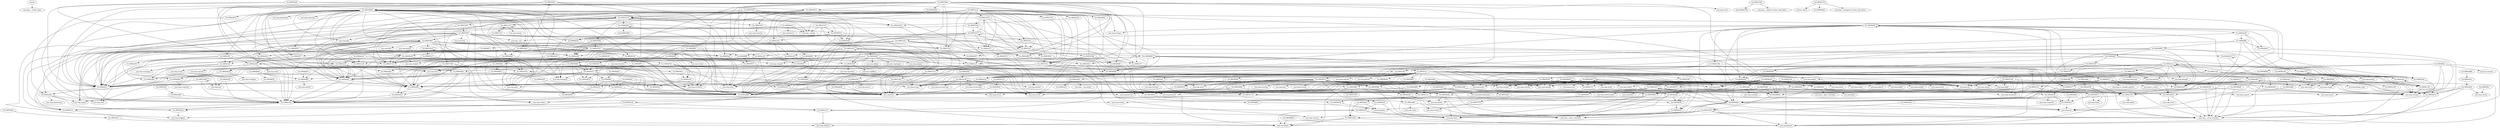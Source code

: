 digraph code {
  "0x0804a68c" [label="entry0"];
  "0x0804a68c" -> "0x0804a160";
  "0x0804a160" [label="sym.imp.__uClibc_main"];
  "0x0804a635" [label="main"];
  "0x0804a635" -> "0x0804a9bc";
  "0x0804a9bc" [label="fcn.0804a9bc"];
  "0x0804a635" -> "0x080594ec";
  "0x080594ec" [label="fcn.080594ec"];
  "0x0804a780" [label="fcn.0804a780"];
  "0x0804a780" -> "0x0804a78b";
  "0x0804a78b" [label="unk.0x804a78b"];
  "0x0804a780" -> "0x0804a1c0";
  "0x0804a1c0" [label="sym.imp.__register_frame_info_bases"];
  "0x080594ec" [label="fcn.080594ec"];
  "0x080594ec" -> "0x0805a300";
  "0x0805a300" [label="fcn.0805a300"];
  "0x080594ec" -> "0x0804a4e0";
  "0x0804a4e0" [label="sym.imp.__fputc_unlocked"];
  "0x080594ec" -> "0x0804a2f0";
  "0x0804a2f0" [label="sym.imp.fputc"];
  "0x080594ec" -> "0x0804a360";
  "0x0804a360" [label="sym.imp.exit"];
  "0x0804d22a" [label="fcn.0804d22a"];
  "0x0804d22a" -> "0x08049bd0";
  "0x08049bd0" [label="sym.imp.longjmp"];
  "0x0804a520" [label="fcn.0804a520"];
  "0x0804a520" -> "0x0804a470";
  "0x0804a470" [label="sym.imp.sigsetmask"];
  "0x0804a520" -> "0x0804a050";
  "0x0804a050" [label="sym.imp.signal"];
  "0x0804a520" -> "0x0804a4c0";
  "0x0804a4c0" [label="sym.imp.raise"];
  "0x0804a520" -> "0x0804d22a";
  "0x0804d22a" [label="fcn.0804d22a"];
  "0x0804e18a" [label="fcn.0804e18a"];
  "0x0804e18a" -> "0x0804e127";
  "0x0804e127" [label="fcn.0804e127"];
  "0x0804e18a" -> "0x0804d7e1";
  "0x0804d7e1" [label="fcn.0804d7e1"];
  "0x0804e18a" -> "0x0804d22a";
  "0x0804d22a" [label="fcn.0804d22a"];
  "0x0804e127" [label="fcn.0804e127"];
  "0x0804e127" -> "0x08049f70";
  "0x08049f70" [label="sym.imp.fprintf"];
  "0x0804e127" -> "0x0804a490";
  "0x0804a490" [label="sym.imp.vfprintf"];
  "0x0804d7e1" [label="fcn.0804d7e1"];
  "0x0804d7e1" -> "0x08049e60";
  "0x08049e60" [label="sym.imp.fflush"];
  "0x0804ed9b" [label="fcn.0804ed9b"];
  "0x0804ed9b" -> "0x0804a0c0";
  "0x0804a0c0" [label="sym.imp.realloc"];
  "0x0804ed9b" -> "0x0804a5a3";
  "0x0804a5a3" [label="fcn.0804a5a3"];
  "0x0804a5a3" [label="fcn.0804a5a3"];
  "0x0804a5a3" -> "0x0804e18a";
  "0x0804e18a" [label="fcn.0804e18a"];
  "0x0804a9bc" [label="fcn.0804a9bc"];
  "0x0804a9bc" -> "0x0804a989";
  "0x0804a989" [label="fcn.0804a989"];
  "0x0804a9bc" -> "0x0804a250";
  "0x0804a250" [label="sym.imp.strcmp"];
  "0x0804a9bc" -> "0x0804a91b";
  "0x0804a91b" [label="fcn.0804a91b"];
  "0x0804a9bc" -> "0x0804a7dc";
  "0x0804a7dc" [label="fcn.0804a7dc"];
  "0x0804a9bc" -> "0x0804a360";
  "0x0804a360" [label="sym.imp.exit"];
  "0x0804a9bc" -> "0x0804a9bc";
  "0x0804a9bc" [label="fcn.0804a9bc"];
  "0x0804a989" [label="fcn.0804a989"];
  "0x0804a989" -> "0x08049d00";
  "0x08049d00" [label="sym.imp.bsearch"];
  "0x0804a91b" [label="fcn.0804a91b"];
  "0x0804a91b" -> "0x08049f70";
  "0x08049f70" [label="sym.imp.fprintf"];
  "0x0804a91b" -> "0x0804a360";
  "0x0804a360" [label="sym.imp.exit"];
  "0x0804a7dc" [label="fcn.0804a7dc"];
  "0x0804a7dc" -> "0x08049f70";
  "0x08049f70" [label="sym.imp.fprintf"];
  "0x0804a7dc" -> "0x0804a3f0";
  "0x0804a3f0" [label="sym.imp.fputs"];
  "0x0804a7dc" -> "0x0804a360";
  "0x0804a360" [label="sym.imp.exit"];
  "0x0804a7dc" -> "0x0805a848";
  "0x0805a848" [label="fcn.0805a848"];
  "0x0804a7dc" -> "0x08049c90";
  "0x08049c90" [label="sym.imp.memmove"];
  "0x0804a7dc" -> "0x0804a635";
  "0x0804a635" [label="main"];
  "0x0805a4c4" [label="fcn.0805a4c4"];
  "0x0805a4c4" -> "0x08049e60";
  "0x08049e60" [label="sym.imp.fflush"];
  "0x0805a4c4" -> "0x0804a360";
  "0x0804a360" [label="sym.imp.exit"];
  "0x0805a4ec" [label="fcn.0805a4ec"];
  "0x0805a4ec" -> "0x08049ca0";
  "0x08049ca0" [label="sym.imp.getopt_long"];
  "0x0805a4ec" -> "0x0804a91b";
  "0x0804a91b" [label="fcn.0804a91b"];
  "0x0805a4ec" -> "0x0805a8d0";
  "0x0805a8d0" [label="fcn.0805a8d0"];
  "0x0805a6b8" [label="fcn.0805a6b8"];
  "0x0805a6b8" -> "0x0805a938";
  "0x0805a938" [label="fcn.0805a938"];
  "0x08059480" [label="fcn.08059480"];
  "0x08059480" -> "0x0805a054";
  "0x0805a054" [label="fcn.0805a054"];
  "0x08059480" -> "0x0805965c";
  "0x0805965c" [label="fcn.0805965c"];
  "0x08059480" -> "0x08059490";
  "0x08059490" [label="fcn.08059490"];
  "0x08059480" -> "0x08059b00";
  "0x08059b00" [label="fcn.08059b00"];
  "0x0805a054" [label="fcn.0805a054"];
  "0x0805a054" -> "0x0804a060";
  "0x0804a060" [label="sym.imp.read"];
  "0x0805a054" -> "0x0804a340";
  "0x0804a340" [label="sym.imp.__errno_location"];
  "0x0805965c" [label="fcn.0805965c"];
  "0x0805965c" -> "0x0805a08c";
  "0x0805a08c" [label="fcn.0805a08c"];
  "0x08059490" [label="fcn.08059490"];
  "0x08059490" -> "0x0805a300";
  "0x0805a300" [label="fcn.0805a300"];
  "0x08059490" -> "0x0804a4e0";
  "0x0804a4e0" [label="sym.imp.__fputc_unlocked"];
  "0x08059490" -> "0x0804a2f0";
  "0x0804a2f0" [label="sym.imp.fputc"];
  "0x08059b00" [label="fcn.08059b00"];
  "0x08059b00" -> "0x0805a350";
  "0x0805a350" [label="fcn.0805a350"];
  "0x0805a350" [label="fcn.0805a350"];
  "0x0805a350" -> "0x0804a340";
  "0x0804a340" [label="sym.imp.__errno_location"];
  "0x0805a350" -> "0x0805a300";
  "0x0805a300" [label="fcn.0805a300"];
  "0x0805a350" -> "0x08049c70";
  "0x08049c70" [label="sym.imp.strerror"];
  "0x0805a350" -> "0x08049f70";
  "0x08049f70" [label="sym.imp.fprintf"];
  "0x08059948" [label="fcn.08059948"];
  "0x08059948" -> "0x08049ee0";
  "0x08049ee0" [label="sym.imp.strtol"];
  "0x08059948" -> "0x0804a000";
  "0x0804a000" [label="sym.imp.umask"];
  "0x08059bd8" [label="fcn.08059bd8"];
  "0x08059bd8" -> "0x0804a300";
  "0x0804a300" [label="sym.imp.stat"];
  "0x08059bd8" -> "0x0804a020";
  "0x0804a020" [label="sym.imp.lstat"];
  "0x08059bd8" -> "0x08059b00";
  "0x08059b00" [label="fcn.08059b00"];
  "0x08059bd8" -> "0x0804a210";
  "0x0804a210" [label="sym.imp.opendir"];
  "0x08059bd8" -> "0x0805a71c";
  "0x0805a71c" [label="fcn.0805a71c"];
  "0x08059bd8" -> "0x08059bd8";
  "0x08059bd8" [label="fcn.08059bd8"];
  "0x08059bd8" -> "0x0804a4d0";
  "0x0804a4d0" [label="sym.imp.free"];
  "0x08059bd8" -> "0x08049e10";
  "0x08049e10" [label="sym.imp.readdir"];
  "0x08059bd8" -> "0x0804a410";
  "0x0804a410" [label="sym.imp.closedir"];
  "0x080596cc" [label="fcn.080596cc"];
  "0x080596cc" -> "0x08049df0";
  "0x08049df0" [label="sym.imp.strtoul"];
  "0x08059b1c" [label="fcn.08059b1c"];
  "0x08059b1c" -> "0x0805a350";
  "0x0805a350" [label="fcn.0805a350"];
  "0x08059b1c" -> "0x0804a360";
  "0x0804a360" [label="sym.imp.exit"];
  "0x08058bb8" [label="fcn.08058bb8"];
  "0x08058bb8" -> "0x0804a340";
  "0x0804a340" [label="sym.imp.__errno_location"];
  "0x08058bb8" -> "0x08059b00";
  "0x08059b00" [label="fcn.08059b00"];
  "0x08058c13" [label="fcn.08058c13"];
  "0x08058c13" -> "0x08058bb8";
  "0x08058bb8" [label="fcn.08058bb8"];
  "0x08058d78" [label="fcn.08058d78"];
  "0x08058d78" -> "0x08059778";
  "0x08059778" [label="fcn.08059778"];
  "0x08058d78" -> "0x08058ca8";
  "0x08058ca8" [label="fcn.08058ca8"];
  "0x08058de0" [label="fcn.08058de0"];
  "0x08058de0" -> "0x0804a020";
  "0x0804a020" [label="sym.imp.lstat"];
  "0x08058de0" -> "0x0804a340";
  "0x0804a340" [label="sym.imp.__errno_location"];
  "0x08058de0" -> "0x08059b00";
  "0x08059b00" [label="fcn.08059b00"];
  "0x08058de0" -> "0x08059490";
  "0x08059490" [label="fcn.08059490"];
  "0x08058de0" -> "0x0804a000";
  "0x0804a000" [label="sym.imp.umask"];
  "0x08058de0" -> "0x0804a460";
  "0x0804a460" [label="sym.imp.mkdir"];
  "0x08058de0" -> "0x0804a210";
  "0x0804a210" [label="sym.imp.opendir"];
  "0x08058de0" -> "0x0805a71c";
  "0x0805a71c" [label="fcn.0805a71c"];
  "0x08058de0" -> "0x08049e10";
  "0x08049e10" [label="sym.imp.readdir"];
  "0x08058de0" -> "0x08058d78";
  "0x08058d78" [label="fcn.08058d78"];
  "0x08058de0" -> "0x08058de0";
  "0x08058de0" [label="fcn.08058de0"];
  "0x08058de0" -> "0x0804a4d0";
  "0x0804a4d0" [label="sym.imp.free"];
  "0x08058de0" -> "0x0804a410";
  "0x0804a410" [label="sym.imp.closedir"];
  "0x08058de0" -> "0x08049ed0";
  "0x08049ed0" [label="sym.imp.chmod"];
  "0x08058de0" -> "0x0804a3d0";
  "0x0804a3d0" [label="sym.imp.open"];
  "0x08058de0" -> "0x08058cdc";
  "0x08058cdc" [label="fcn.08058cdc"];
  "0x08058de0" -> "0x0804a480";
  "0x0804a480" [label="sym.imp.close"];
  "0x08058de0" -> "0x0804a0a0";
  "0x0804a0a0" [label="sym.imp.unlink"];
  "0x08058de0" -> "0x08059480";
  "0x08059480" [label="fcn.08059480"];
  "0x08058de0" -> "0x08049cc0";
  "0x08049cc0" [label="sym.imp.mknod"];
  "0x08058de0" -> "0x08049fc0";
  "0x08049fc0" [label="sym.imp.mkfifo"];
  "0x08058de0" -> "0x0805a44c";
  "0x0805a44c" [label="fcn.0805a44c"];
  "0x08058de0" -> "0x0804a180";
  "0x0804a180" [label="sym.imp.symlink"];
  "0x08058de0" -> "0x08049e20";
  "0x08049e20" [label="sym.imp.lchown"];
  "0x08058de0" -> "0x08049c60";
  "0x08049c60" [label="sym.imp.utime"];
  "0x08058de0" -> "0x08049e90";
  "0x08049e90" [label="sym.imp.chown"];
  "0x08058de0" -> "0x0804a300";
  "0x0804a300" [label="sym.imp.stat"];
  "0x0805a750" [label="fcn.0805a750"];
  "0x0805a750" -> "0x08049db0";
  "0x08049db0" [label="sym.imp.malloc"];
  "0x0805a750" -> "0x080594ec";
  "0x080594ec" [label="fcn.080594ec"];
  "0x0805a7ac" [label="fcn.0805a7ac"];
  "0x0805a7ac" -> "0x0804a170";
  "0x0804a170" [label="sym.imp.strdup"];
  "0x0805a7ac" -> "0x080594ec";
  "0x080594ec" [label="fcn.080594ec"];
  "0x08058ca8" [label="fcn.08058ca8"];
  "0x08058ca8" -> "0x0804a420";
  "0x0804a420" [label="sym.imp.vasprintf"];
  "0x08058ca8" -> "0x08059b1c";
  "0x08059b1c" [label="fcn.08059b1c"];
  "0x0804b277" [label="fcn.0804b277"];
  "0x0804b277" -> "0x08058ca8";
  "0x08058ca8" [label="fcn.08058ca8"];
  "0x0804b204" [label="fcn.0804b204"];
  "0x0804b204" -> "0x0805a750";
  "0x0805a750" [label="fcn.0805a750"];
  "0x0804b204" -> "0x0805a7ac";
  "0x0805a7ac" [label="fcn.0805a7ac"];
  "0x0804b1e8" [label="fcn.0804b1e8"];
  "0x0804b1e8" -> "0x0805a750";
  "0x0805a750" [label="fcn.0805a750"];
  "0x0804b3e0" [label="fcn.0804b3e0"];
  "0x0804b3e0" -> "0x08049ee0";
  "0x08049ee0" [label="sym.imp.strtol"];
  "0x0804b3e0" -> "0x0804a4d0";
  "0x0804a4d0" [label="sym.imp.free"];
  "0x0804b24d" [label="fcn.0804b24d"];
  "0x0804b24d" -> "0x0804a250";
  "0x0804a250" [label="sym.imp.strcmp"];
  "0x0804b4f3" [label="fcn.0804b4f3"];
  "0x0804b4f3" -> "0x0804b24d";
  "0x0804b24d" [label="fcn.0804b24d"];
  "0x0804b4f3" -> "0x080594ec";
  "0x080594ec" [label="fcn.080594ec"];
  "0x0804b4f3" -> "0x0804b4f3";
  "0x0804b4f3" [label="fcn.0804b4f3"];
  "0x0804b4f3" -> "0x0804b277";
  "0x0804b277" [label="fcn.0804b277"];
  "0x0804b4f3" -> "0x0805a848";
  "0x0805a848" [label="fcn.0805a848"];
  "0x0804b4f3" -> "0x0804b1e8";
  "0x0804b1e8" [label="fcn.0804b1e8"];
  "0x0804b4f3" -> "0x0804b2a7";
  "0x0804b2a7" [label="fcn.0804b2a7"];
  "0x0804b4f3" -> "0x0804b22e";
  "0x0804b22e" [label="fcn.0804b22e"];
  "0x0804b4f3" -> "0x0804a2d0";
  "0x0804a2d0" [label="sym.imp.strcspn"];
  "0x0804b4f3" -> "0x0804b3e0";
  "0x0804b3e0" [label="fcn.0804b3e0"];
  "0x0804b4f3" -> "0x0804b204";
  "0x0804b204" [label="fcn.0804b204"];
  "0x0804b4f3" -> "0x0805a750";
  "0x0805a750" [label="fcn.0805a750"];
  "0x0804b4f3" -> "0x0805a7d4";
  "0x0805a7d4" [label="fcn.0805a7d4"];
  "0x0804b4f3" -> "0x0804ba58";
  "0x0804ba58" [label="fcn.0804ba58"];
  "0x0804b2a7" [label="fcn.0804b2a7"];
  "0x0804b2a7" -> "0x0804b277";
  "0x0804b277" [label="fcn.0804b277"];
  "0x0804b2a7" -> "0x08049f70";
  "0x08049f70" [label="sym.imp.fprintf"];
  "0x0804b2a7" -> "0x0805a848";
  "0x0805a848" [label="fcn.0805a848"];
  "0x0804b2a7" -> "0x0805a750";
  "0x0805a750" [label="fcn.0805a750"];
  "0x0804b2a7" -> "0x08049fa0";
  "0x08049fa0" [label="sym.imp.re_compile_pattern"];
  "0x0804b2a7" -> "0x080594ec";
  "0x080594ec" [label="fcn.080594ec"];
  "0x0804b2a7" -> "0x08049e30";
  "0x08049e30" [label="sym.imp.re_match"];
  "0x0804b2a7" -> "0x0804b204";
  "0x0804b204" [label="fcn.0804b204"];
  "0x0804b2a7" -> "0x0804b1e8";
  "0x0804b1e8" [label="fcn.0804b1e8"];
  "0x0804b2a7" -> "0x0804a4d0";
  "0x0804a4d0" [label="sym.imp.free"];
  "0x0804b22e" [label="fcn.0804b22e"];
  "0x0804b22e" -> "0x0804a4d0";
  "0x0804a4d0" [label="sym.imp.free"];
  "0x0805a7d4" [label="fcn.0805a7d4"];
  "0x0805a7d4" -> "0x080594ec";
  "0x080594ec" [label="fcn.080594ec"];
  "0x0805a7d4" -> "0x0805a750";
  "0x0805a750" [label="fcn.0805a750"];
  "0x0805a7d4" -> "0x0805a0c4";
  "0x0805a0c4" [label="fcn.0805a0c4"];
  "0x0804ba58" [label="fcn.0804ba58"];
  "0x0804ba58" -> "0x0804b9f8";
  "0x0804b9f8" [label="fcn.0804b9f8"];
  "0x0804ba58" -> "0x0804b24d";
  "0x0804b24d" [label="fcn.0804b24d"];
  "0x0804ba58" -> "0x0804b4b7";
  "0x0804b4b7" [label="fcn.0804b4b7"];
  "0x0804ba58" -> "0x0804b22e";
  "0x0804b22e" [label="fcn.0804b22e"];
  "0x0804b767" [label="fcn.0804b767"];
  "0x0804b767" -> "0x0804b4f3";
  "0x0804b4f3" [label="fcn.0804b4f3"];
  "0x0804b767" -> "0x0804b24d";
  "0x0804b24d" [label="fcn.0804b24d"];
  "0x0804b767" -> "0x0804b2a7";
  "0x0804b2a7" [label="fcn.0804b2a7"];
  "0x0804b767" -> "0x0804b22e";
  "0x0804b22e" [label="fcn.0804b22e"];
  "0x0804b439" [label="fcn.0804b439"];
  "0x0804b439" -> "0x0804b3e0";
  "0x0804b3e0" [label="fcn.0804b3e0"];
  "0x0804b439" -> "0x080594ec";
  "0x080594ec" [label="fcn.080594ec"];
  "0x0804b7b0" [label="fcn.0804b7b0"];
  "0x0804b7b0" -> "0x0804b767";
  "0x0804b767" [label="fcn.0804b767"];
  "0x0804b7b0" -> "0x0804b24d";
  "0x0804b24d" [label="fcn.0804b24d"];
  "0x0804b7b0" -> "0x0804b439";
  "0x0804b439" [label="fcn.0804b439"];
  "0x0804b7b0" -> "0x0804b22e";
  "0x0804b22e" [label="fcn.0804b22e"];
  "0x0804b7b0" -> "0x0804b1e8";
  "0x0804b1e8" [label="fcn.0804b1e8"];
  "0x0804b82f" [label="fcn.0804b82f"];
  "0x0804b82f" -> "0x0804b7b0";
  "0x0804b7b0" [label="fcn.0804b7b0"];
  "0x0804b82f" -> "0x0804b24d";
  "0x0804b24d" [label="fcn.0804b24d"];
  "0x0804b82f" -> "0x0804b439";
  "0x0804b439" [label="fcn.0804b439"];
  "0x0804b82f" -> "0x0804b22e";
  "0x0804b22e" [label="fcn.0804b22e"];
  "0x0804b82f" -> "0x0804b1e8";
  "0x0804b1e8" [label="fcn.0804b1e8"];
  "0x0804b899" [label="fcn.0804b899"];
  "0x0804b899" -> "0x0804b82f";
  "0x0804b82f" [label="fcn.0804b82f"];
  "0x0804b899" -> "0x0804b24d";
  "0x0804b24d" [label="fcn.0804b24d"];
  "0x0804b899" -> "0x0804b3e0";
  "0x0804b3e0" [label="fcn.0804b3e0"];
  "0x0804b899" -> "0x0804b277";
  "0x0804b277" [label="fcn.0804b277"];
  "0x0804b899" -> "0x0804a250";
  "0x0804a250" [label="sym.imp.strcmp"];
  "0x0804b899" -> "0x0804b22e";
  "0x0804b22e" [label="fcn.0804b22e"];
  "0x0804b899" -> "0x0804b1e8";
  "0x0804b1e8" [label="fcn.0804b1e8"];
  "0x0804b4b7" [label="fcn.0804b4b7"];
  "0x0804b4b7" -> "0x0804a250";
  "0x0804a250" [label="sym.imp.strcmp"];
  "0x0804b9f8" [label="fcn.0804b9f8"];
  "0x0804b9f8" -> "0x0804b899";
  "0x0804b899" [label="fcn.0804b899"];
  "0x0804b9f8" -> "0x0804b24d";
  "0x0804b24d" [label="fcn.0804b24d"];
  "0x0804b9f8" -> "0x0804b4b7";
  "0x0804b4b7" [label="fcn.0804b4b7"];
  "0x0804b9f8" -> "0x0804b22e";
  "0x0804b22e" [label="fcn.0804b22e"];
  "0x0804b9f8" -> "0x0804b1e8";
  "0x0804b1e8" [label="fcn.0804b1e8"];
  "0x08059728" [label="fcn.08059728"];
  "0x08059728" -> "0x0804a300";
  "0x0804a300" [label="sym.imp.stat"];
  "0x08059728" -> "0x0804a020";
  "0x0804a020" [label="sym.imp.lstat"];
  "0x080597a8" [label="fcn.080597a8"];
  "0x080597a8" -> "0x0804a000";
  "0x0804a000" [label="sym.imp.umask"];
  "0x080597a8" -> "0x0804a460";
  "0x0804a460" [label="sym.imp.mkdir"];
  "0x080597a8" -> "0x0804a340";
  "0x0804a340" [label="sym.imp.__errno_location"];
  "0x080597a8" -> "0x0804a300";
  "0x0804a300" [label="sym.imp.stat"];
  "0x080597a8" -> "0x08049ed0";
  "0x08049ed0" [label="sym.imp.chmod"];
  "0x080597a8" -> "0x08059b00";
  "0x08059b00" [label="fcn.08059b00"];
  "0x08058c38" [label="fcn.08058c38"];
  "0x08058c38" -> "0x0804a1a0";
  "0x0804a1a0" [label="sym.imp.getopt"];
  "0x08058c38" -> "0x08059948";
  "0x08059948" [label="fcn.08059948"];
  "0x08058c38" -> "0x0804a000";
  "0x0804a000" [label="sym.imp.umask"];
  "0x08058c38" -> "0x0804a91b";
  "0x0804a91b" [label="fcn.0804a91b"];
  "0x0805a880" [label="fcn.0805a880"];
  "0x0805a880" -> "0x0805a9ac";
  "0x0805a9ac" [label="fcn.0805a9ac"];
  "0x0805a9ac" [label="fcn.0805a9ac"];
  "0x0805a9ac" -> "0x0805a9e0";
  "0x0805a9e0" [label="fcn.0805a9e0"];
  "0x0805a9e0" [label="fcn.0805a9e0"];
  "0x0805a9e0" -> "0x08049e40";
  "0x08049e40" [label="sym.imp.isspace"];
  "0x0805a9e0" -> "0x0804a91b";
  "0x0804a91b" [label="fcn.0804a91b"];
  "0x0805a9e0" -> "0x0804a340";
  "0x0804a340" [label="sym.imp.__errno_location"];
  "0x0805a9e0" -> "0x08049df0";
  "0x08049df0" [label="sym.imp.strtoul"];
  "0x0805a9e0" -> "0x0804a250";
  "0x0804a250" [label="sym.imp.strcmp"];
  "0x08058cdc" [label="fcn.08058cdc"];
  "0x08058cdc" -> "0x08049ec0";
  "0x08049ec0" [label="sym.imp.__fgetc_unlocked"];
  "0x08058cdc" -> "0x0804a2a0";
  "0x0804a2a0" [label="sym.imp.fgetc"];
  "0x08058cdc" -> "0x08049e40";
  "0x08049e40" [label="sym.imp.isspace"];
  "0x08059de0" [label="fcn.08059de0"];
  "0x08059de0" -> "0x0804a020";
  "0x0804a020" [label="sym.imp.lstat"];
  "0x08059de0" -> "0x0804a340";
  "0x0804a340" [label="sym.imp.__errno_location"];
  "0x08059de0" -> "0x08059b00";
  "0x08059b00" [label="fcn.08059b00"];
  "0x08059de0" -> "0x08059490";
  "0x08059490" [label="fcn.08059490"];
  "0x08059de0" -> "0x0804a320";
  "0x0804a320" [label="sym.imp.access"];
  "0x08059de0" -> "0x08049dc0";
  "0x08049dc0" [label="sym.imp.isatty"];
  "0x08059de0" -> "0x08049f70";
  "0x08049f70" [label="sym.imp.fprintf"];
  "0x08059de0" -> "0x08058cdc";
  "0x08058cdc" [label="fcn.08058cdc"];
  "0x08059de0" -> "0x0804a210";
  "0x0804a210" [label="sym.imp.opendir"];
  "0x08059de0" -> "0x0805a71c";
  "0x0805a71c" [label="fcn.0805a71c"];
  "0x08059de0" -> "0x08049e10";
  "0x08049e10" [label="sym.imp.readdir"];
  "0x08059de0" -> "0x08059de0";
  "0x08059de0" [label="fcn.08059de0"];
  "0x08059de0" -> "0x0804a4d0";
  "0x0804a4d0" [label="sym.imp.free"];
  "0x08059de0" -> "0x0804a410";
  "0x0804a410" [label="sym.imp.closedir"];
  "0x08059de0" -> "0x08049e00";
  "0x08049e00" [label="sym.imp.rmdir"];
  "0x08059de0" -> "0x0804a0a0";
  "0x0804a0a0" [label="sym.imp.unlink"];
  "0x0804c124" [label="fcn.0804c124"];
  "0x0804c124" -> "0x0804a250";
  "0x0804a250" [label="sym.imp.strcmp"];
  "0x0804a4f0" [label="fcn.0804a4f0"];
  "0x0804a4f0" -> "0x080594ec";
  "0x080594ec" [label="fcn.080594ec"];
  "0x0804c17b" [label="fcn.0804c17b"];
  "0x0804c17b" -> "0x0804a340";
  "0x0804a340" [label="sym.imp.__errno_location"];
  "0x0804c17b" -> "0x08049ee0";
  "0x08049ee0" [label="sym.imp.strtol"];
  "0x0804c17b" -> "0x0805a704";
  "0x0805a704" [label="fcn.0805a704"];
  "0x0804c17b" -> "0x080594ec";
  "0x080594ec" [label="fcn.080594ec"];
  "0x0805a778" [label="fcn.0805a778"];
  "0x0805a778" -> "0x0804a0c0";
  "0x0804a0c0" [label="sym.imp.realloc"];
  "0x0805a778" -> "0x080594ec";
  "0x080594ec" [label="fcn.080594ec"];
  "0x0804c4ca" [label="fcn.0804c4ca"];
  "0x0804c4ca" -> "0x0804c124";
  "0x0804c124" [label="fcn.0804c124"];
  "0x0804c4ca" -> "0x0804c4ca";
  "0x0804c4ca" [label="fcn.0804c4ca"];
  "0x0804c4ca" -> "0x0804c73f";
  "0x0804c73f" [label="fcn.0804c73f"];
  "0x0804c4ca" -> "0x080594ec";
  "0x080594ec" [label="fcn.080594ec"];
  "0x0804c4ca" -> "0x0804a4f0";
  "0x0804a4f0" [label="fcn.0804a4f0"];
  "0x0804c4ca" -> "0x0804c17b";
  "0x0804c17b" [label="fcn.0804c17b"];
  "0x0804c4ca" -> "0x08049dc0";
  "0x08049dc0" [label="sym.imp.isatty"];
  "0x0804c4ca" -> "0x0805a848";
  "0x0805a848" [label="fcn.0805a848"];
  "0x0804c4ca" -> "0x0804a020";
  "0x0804a020" [label="sym.imp.lstat"];
  "0x0804c4ca" -> "0x0804a300";
  "0x0804a300" [label="sym.imp.stat"];
  "0x0804c4ca" -> "0x0804c3e4";
  "0x0804c3e4" [label="fcn.0804c3e4"];
  "0x0804c4ca" -> "0x08049c80";
  "0x08049c80" [label="sym.imp.geteuid"];
  "0x0804c4ca" -> "0x08049cf0";
  "0x08049cf0" [label="sym.imp.getegid"];
  "0x0804c4ca" -> "0x0804c1e6";
  "0x0804c1e6" [label="fcn.0804c1e6"];
  "0x0804c73f" [label="fcn.0804c73f"];
  "0x0804c73f" -> "0x0804c6ea";
  "0x0804c6ea" [label="fcn.0804c6ea"];
  "0x0804c73f" -> "0x0804c124";
  "0x0804c124" [label="fcn.0804c124"];
  "0x0804c73f" -> "0x0804c73f";
  "0x0804c73f" [label="fcn.0804c73f"];
  "0x0804c3e4" [label="fcn.0804c3e4"];
  "0x0804c3e4" -> "0x08049c80";
  "0x08049c80" [label="sym.imp.geteuid"];
  "0x0804c3e4" -> "0x0804a300";
  "0x0804a300" [label="sym.imp.stat"];
  "0x0804c3e4" -> "0x08049c30";
  "0x08049c30" [label="sym.imp.getgid"];
  "0x0804c3e4" -> "0x08049cf0";
  "0x08049cf0" [label="sym.imp.getegid"];
  "0x0804c3e4" -> "0x0804a220";
  "0x0804a220" [label="sym.imp.getgroups"];
  "0x0804c3e4" -> "0x0805a778";
  "0x0805a778" [label="fcn.0805a778"];
  "0x0804c1e6" [label="fcn.0804c1e6"];
  "0x0804c1e6" -> "0x0804c124";
  "0x0804c124" [label="fcn.0804c124"];
  "0x0804c1e6" -> "0x0804a4f0";
  "0x0804a4f0" [label="fcn.0804a4f0"];
  "0x0804c1e6" -> "0x0804a250";
  "0x0804a250" [label="sym.imp.strcmp"];
  "0x0804c1e6" -> "0x0804c17b";
  "0x0804c17b" [label="fcn.0804c17b"];
  "0x0804c1e6" -> "0x0804a300";
  "0x0804a300" [label="sym.imp.stat"];
  "0x0804c6ea" [label="fcn.0804c6ea"];
  "0x0804c6ea" -> "0x0804c4ca";
  "0x0804c4ca" [label="fcn.0804c4ca"];
  "0x0804c6ea" -> "0x0804c124";
  "0x0804c124" [label="fcn.0804c124"];
  "0x0804c6ea" -> "0x0804c6ea";
  "0x0804c6ea" [label="fcn.0804c6ea"];
  "0x0805a85c" [label="fcn.0805a85c"];
  "0x0805a85c" -> "0x0805a97c";
  "0x0805a97c" [label="fcn.0805a97c"];
  "0x0805a97c" [label="fcn.0805a97c"];
  "0x0805a97c" -> "0x0804a490";
  "0x0804a490" [label="sym.imp.vfprintf"];
  "0x0805a6f4" [label="fcn.0805a6f4"];
  "0x0805a6f4" -> "0x08059b1c";
  "0x08059b1c" [label="fcn.08059b1c"];
  "0x0805a814" [label="fcn.0805a814"];
  "0x0805a814" -> "0x0804a190";
  "0x0804a190" [label="sym.imp.fopen"];
  "0x0805a814" -> "0x08059b1c";
  "0x08059b1c" [label="fcn.08059b1c"];
  "0x08058d54" [label="fcn.08058d54"];
  "0x08058d54" -> "0x08059778";
  "0x08059778" [label="fcn.08059778"];
  "0x08059778" [label="fcn.08059778"];
  "0x08059778" -> "0x08049f30";
  "0x08049f30" [label="sym.imp.strrchr"];
  "0x0804cd70" [label="fcn.0804cd70"];
  "0x0804cd70" -> "0x0805a848";
  "0x0805a848" [label="fcn.0805a848"];
  "0x0804cd70" -> "0x0804a080";
  "0x0804a080" [label="sym.imp.sethostname"];
  "0x0804cd70" -> "0x0804a340";
  "0x0804a340" [label="sym.imp.__errno_location"];
  "0x0804cd70" -> "0x080594ec";
  "0x080594ec" [label="fcn.080594ec"];
  "0x0804cd70" -> "0x08059b1c";
  "0x08059b1c" [label="fcn.08059b1c"];
  "0x0804cd70" -> "0x0805a814";
  "0x0805a814" [label="fcn.0805a814"];
  "0x0804cd70" -> "0x08049d50";
  "0x08049d50" [label="sym.imp.fgets"];
  "0x0804cd70" -> "0x08058d54";
  "0x08058d54" [label="fcn.08058d54"];
  "0x0804cd70" -> "0x0804cd70";
  "0x0804cd70" [label="fcn.0804cd70"];
  "0x0805a420" [label="fcn.0805a420"];
  "0x0805a420" -> "0x0804a270";
  "0x0804a270" [label="sym.imp.gethostbyname"];
  "0x0805a420" -> "0x0805a8ac";
  "0x0805a8ac" [label="fcn.0805a8ac"];
  "0x0805a8ac" [label="fcn.0805a8ac"];
  "0x0805a8ac" -> "0x0805a8ec";
  "0x0805a8ec" [label="fcn.0805a8ec"];
  "0x0805a8ac" -> "0x0804a360";
  "0x0804a360" [label="sym.imp.exit"];
  "0x0805a8ec" [label="fcn.0805a8ec"];
  "0x0805a8ec" -> "0x0805a300";
  "0x0805a300" [label="fcn.0805a300"];
  "0x0805a8ec" -> "0x0804a3f0";
  "0x0804a3f0" [label="sym.imp.fputs"];
  "0x0804d191" [label="fcn.0804d191"];
  "0x0804d191" -> "0x0804d191";
  "0x0804d191" [label="fcn.0804d191"];
  "0x0804d191" -> "0x0804a250";
  "0x0804a250" [label="sym.imp.strcmp"];
  "0x0804d26d" [label="fcn.0804d26d"];
  "0x0804d26d" -> "0x0805a848";
  "0x0805a848" [label="fcn.0805a848"];
  "0x0804d26d" -> "0x0804d26d";
  "0x0804d26d" [label="fcn.0804d26d"];
  "0x0804d26d" -> "0x0804d304";
  "0x0804d304" [label="unk.0x804d304"];
  "0x0805a190" [label="fcn.0805a190"];
  "0x0805a190" -> "0x08049ee0";
  "0x08049ee0" [label="sym.imp.strtol"];
  "0x0805a190" -> "0x0805a190";
  "0x0805a190" [label="fcn.0805a190"];
  "0x0805a190" -> "0x08049ea0";
  "0x08049ea0" [label="sym.imp.strncasecmp"];
  "0x0805a190" -> "0x0804a0b0";
  "0x0804a0b0" [label="sym.imp.strcasecmp"];
  "0x0805a190" -> "0x0804a2c0";
  "0x0804a2c0" [label="sym.imp.sprintf"];
  "0x0805a190" -> "0x08049c00";
  "0x08049c00" [label="sym.imp.strcpy"];
  "0x0805a190" -> "0x08049f90";
  "0x08049f90" [label="sym.imp.strcat"];
  "0x0804d626" [label="fcn.0804d626"];
  "0x0804d626" -> "0x0804a4d0";
  "0x0804a4d0" [label="sym.imp.free"];
  "0x0804d126" [label="fcn.0804d126"];
  "0x0804d126" -> "0x0804a4d0";
  "0x0804a4d0" [label="sym.imp.free"];
  "0x0804d82c" [label="fcn.0804d82c"];
  "0x0804d82c" -> "0x0804a3f0";
  "0x0804a3f0" [label="sym.imp.fputs"];
  "0x0804d5c1" [label="fcn.0804d5c1"];
  "0x0804d5c1" -> "0x0804a520";
  "0x0804a520" [label="fcn.0804a520"];
  "0x0804d865" [label="fcn.0804d865"];
  "0x0804d865" -> "0x08049fb0";
  "0x08049fb0" [label="sym.imp.vprintf"];
  "0x0804d865" -> "0x0804d5c1";
  "0x0804d5c1" [label="fcn.0804d5c1"];
  "0x0804d983" [label="fcn.0804d983"];
  "0x0804d983" -> "0x08049de0";
  "0x08049de0" [label="sym.imp.vsnprintf"];
  "0x0804d983" -> "0x0804d5c1";
  "0x0804d5c1" [label="fcn.0804d5c1"];
  "0x0804d9c8" [label="fcn.0804d9c8"];
  "0x0804d9c8" -> "0x0804a280";
  "0x0804a280" [label="sym.imp.strsignal"];
  "0x0804d9c8" -> "0x0804d983";
  "0x0804d983" [label="fcn.0804d983"];
  "0x0804d858" [label="fcn.0804d858"];
  "0x0804d858" -> "0x0804d82c";
  "0x0804d82c" [label="fcn.0804d82c"];
  "0x0804de78" [label="fcn.0804de78"];
  "0x0804de78" -> "0x0804a4e0";
  "0x0804a4e0" [label="sym.imp.__fputc_unlocked"];
  "0x0804de78" -> "0x0804a2f0";
  "0x0804a2f0" [label="sym.imp.fputc"];
  "0x0804de78" -> "0x08049e60";
  "0x08049e60" [label="sym.imp.fflush"];
  "0x0804ded5" [label="fcn.0804ded5"];
  "0x0804ded5" -> "0x08049f70";
  "0x08049f70" [label="sym.imp.fprintf"];
  "0x0804ded5" -> "0x0804de78";
  "0x0804de78" [label="fcn.0804de78"];
  "0x0804d74e" [label="fcn.0804d74e"];
  "0x0804d74e" -> "0x0804a4d0";
  "0x0804a4d0" [label="sym.imp.free"];
  "0x0804d74e" -> "0x0804cf84";
  "0x0804cf84" [label="fcn.0804cf84"];
  "0x0804da9d" [label="fcn.0804da9d"];
  "0x0804da9d" -> "0x08049fe0";
  "0x08049fe0" [label="sym.imp.wait3"];
  "0x0804da9d" -> "0x0804cf84";
  "0x0804cf84" [label="fcn.0804cf84"];
  "0x0804da9d" -> "0x0804d5c1";
  "0x0804d5c1" [label="fcn.0804d5c1"];
  "0x0804da9d" -> "0x0804d9c8";
  "0x0804d9c8" [label="fcn.0804d9c8"];
  "0x0804da9d" -> "0x0804d858";
  "0x0804d858" [label="fcn.0804d858"];
  "0x0804df1b" [label="fcn.0804df1b"];
  "0x0804df1b" -> "0x08049f70";
  "0x08049f70" [label="sym.imp.fprintf"];
  "0x0804df1b" -> "0x0804d983";
  "0x0804d983" [label="fcn.0804d983"];
  "0x0804df1b" -> "0x08049c00";
  "0x08049c00" [label="sym.imp.strcpy"];
  "0x0804df1b" -> "0x0805a848";
  "0x0805a848" [label="fcn.0805a848"];
  "0x0804df1b" -> "0x0804d9c8";
  "0x0804d9c8" [label="fcn.0804d9c8"];
  "0x0804df1b" -> "0x0804ded5";
  "0x0804ded5" [label="fcn.0804ded5"];
  "0x0804df1b" -> "0x0804de78";
  "0x0804de78" [label="fcn.0804de78"];
  "0x0804df1b" -> "0x0804d74e";
  "0x0804d74e" [label="fcn.0804d74e"];
  "0x0804e1a6" [label="fcn.0804e1a6"];
  "0x0804e1a6" -> "0x0804a440";
  "0x0804a440" [label="sym.imp.fcntl"];
  "0x0804e1a6" -> "0x0804e18a";
  "0x0804e18a" [label="fcn.0804e18a"];
  "0x0804d574" [label="fcn.0804d574"];
  "0x0804d574" -> "0x0804a2c0";
  "0x0804a2c0" [label="sym.imp.sprintf"];
  "0x0804e269" [label="fcn.0804e269"];
  "0x0804e269" -> "0x0804e18a";
  "0x0804e18a" [label="fcn.0804e18a"];
  "0x0804e2d0" [label="fcn.0804e2d0"];
  "0x0804e2d0" -> "0x0804e18a";
  "0x0804e18a" [label="fcn.0804e18a"];
  "0x0804e3cf" [label="fcn.0804e3cf"];
  "0x0804e3cf" -> "0x0804a4b0";
  "0x0804a4b0" [label="sym.imp.tcsetpgrp"];
  "0x0804e3cf" -> "0x0804e18a";
  "0x0804e18a" [label="fcn.0804e18a"];
  "0x0804e44f" [label="fcn.0804e44f"];
  "0x0804e44f" -> "0x0804a380";
  "0x0804a380" [label="sym.imp.atoi"];
  "0x0804e44f" -> "0x0804e18a";
  "0x0804e18a" [label="fcn.0804e18a"];
  "0x0804e0e4" [label="fcn.0804e0e4"];
  "0x0804e0e4" -> "0x0804da9d";
  "0x0804da9d" [label="fcn.0804da9d"];
  "0x0804e0e4" -> "0x0804df1b";
  "0x0804df1b" [label="fcn.0804df1b"];
  "0x0804dd7f" [label="fcn.0804dd7f"];
  "0x0804dd7f" -> "0x0804d865";
  "0x0804d865" [label="fcn.0804d865"];
  "0x0804e8c2" [label="fcn.0804e8c2"];
  "0x0804e8c2" -> "0x0804e127";
  "0x0804e127" [label="fcn.0804e127"];
  "0x0804d320" [label="fcn.0804d320"];
  "0x0804d320" -> "0x0804a130";
  "0x0804a130" [label="sym.imp.sigaction"];
  "0x0804d320" -> "0x0804a0f0";
  "0x0804a0f0" [label="sym.imp.sigfillset"];
  "0x0804d54c" [label="fcn.0804d54c"];
  "0x0804d54c" -> "0x0805a190";
  "0x0805a190" [label="fcn.0805a190"];
  "0x0804ecf3" [label="fcn.0804ecf3"];
  "0x0804ecf3" -> "0x0804d0d9";
  "0x0804d0d9" [label="fcn.0804d0d9"];
  "0x0804edbb" [label="fcn.0804edbb"];
  "0x0804edbb" -> "0x0804ed9b";
  "0x0804ed9b" [label="fcn.0804ed9b"];
  "0x0804ee4e" [label="fcn.0804ee4e"];
  "0x0804ee4e" -> "0x0804a440";
  "0x0804a440" [label="sym.imp.fcntl"];
  "0x0804ee4e" -> "0x0804edbb";
  "0x0804edbb" [label="fcn.0804edbb"];
  "0x0804ee4e" -> "0x0804ed9b";
  "0x0804ed9b" [label="fcn.0804ed9b"];
  "0x0804ef95" [label="fcn.0804ef95"];
  "0x0804ef95" -> "0x0804e18a";
  "0x0804e18a" [label="fcn.0804e18a"];
  "0x0804ef95" -> "0x0804ed9b";
  "0x0804ed9b" [label="fcn.0804ed9b"];
  "0x0804ef95" -> "0x0804d5c1";
  "0x0804d5c1" [label="fcn.0804d5c1"];
  "0x0804f046" [label="fcn.0804f046"];
  "0x0804f046" -> "0x0804e18a";
  "0x0804e18a" [label="fcn.0804e18a"];
  "0x0804f046" -> "0x0804a0c0";
  "0x0804a0c0" [label="sym.imp.realloc"];
  "0x0804f046" -> "0x0804a5a3";
  "0x0804a5a3" [label="fcn.0804a5a3"];
  "0x0804f046" -> "0x0804ef95";
  "0x0804ef95" [label="fcn.0804ef95"];
  "0x0804f11b" [label="fcn.0804f11b"];
  "0x0804f11b" -> "0x0804f046";
  "0x0804f046" [label="fcn.0804f046"];
  "0x0804dce5" [label="fcn.0804dce5"];
  "0x0804dce5" -> "0x0804a3e0";
  "0x0804a3e0" [label="sym.imp.strchr"];
  "0x0804f399" [label="fcn.0804f399"];
  "0x0804f399" -> "0x0804a430";
  "0x0804a430" [label="sym.imp.strchrnul"];
  "0x0804f399" -> "0x0804f11b";
  "0x0804f11b" [label="fcn.0804f11b"];
  "0x0804f399" -> "0x08049e50";
  "0x08049e50" [label="sym.imp.mempcpy"];
  "0x0804f399" -> "0x0804a3c0";
  "0x0804a3c0" [label="sym.imp.strspn"];
  "0x0804e3b3" [label="fcn.0804e3b3"];
  "0x0804e3b3" -> "0x0804a170";
  "0x0804a170" [label="sym.imp.strdup"];
  "0x0804e3b3" -> "0x0804e18a";
  "0x0804e18a" [label="fcn.0804e18a"];
  "0x0804f557" [label="fcn.0804f557"];
  "0x0804f557" -> "0x0805965c";
  "0x0805965c" [label="fcn.0805965c"];
  "0x0804f557" -> "0x0804f046";
  "0x0804f046" [label="fcn.0804f046"];
  "0x0804f5b9" [label="fcn.0804f5b9"];
  "0x0804f5b9" -> "0x0805a848";
  "0x0805a848" [label="fcn.0805a848"];
  "0x0804f5b9" -> "0x0804ef95";
  "0x0804ef95" [label="fcn.0804ef95"];
  "0x0804f5dc" [label="fcn.0804f5dc"];
  "0x0804f5dc" -> "0x0804ef95";
  "0x0804ef95" [label="fcn.0804ef95"];
  "0x0804f5dc" -> "0x0804f5b9";
  "0x0804f5b9" [label="fcn.0804f5b9"];
  "0x0804f606" [label="fcn.0804f606"];
  "0x0804f606" -> "0x0804f5dc";
  "0x0804f5dc" [label="fcn.0804f5dc"];
  "0x0804f606" -> "0x0804a020";
  "0x0804a020" [label="sym.imp.lstat"];
  "0x0804f606" -> "0x0804a210";
  "0x0804a210" [label="sym.imp.opendir"];
  "0x0804f606" -> "0x0804a410";
  "0x0804a410" [label="sym.imp.closedir"];
  "0x0804f606" -> "0x08049e10";
  "0x08049e10" [label="sym.imp.readdir"];
  "0x0804f606" -> "0x0804a1b0";
  "0x0804a1b0" [label="sym.imp.fnmatch"];
  "0x0804f606" -> "0x08049c00";
  "0x08049c00" [label="sym.imp.strcpy"];
  "0x0804f606" -> "0x0804f606";
  "0x0804f606" [label="fcn.0804f606"];
  "0x0804f806" [label="fcn.0804f806"];
  "0x0804f806" -> "0x0804f557";
  "0x0804f557" [label="fcn.0804f557"];
  "0x0804f9fe" [label="fcn.0804f9fe"];
  "0x0804f9fe" -> "0x0804d0af";
  "0x0804d0af" [label="fcn.0804d0af"];
  "0x0804f9fe" -> "0x0804ecf3";
  "0x0804ecf3" [label="fcn.0804ecf3"];
  "0x0804f9fe" -> "0x0804a4d0";
  "0x0804a4d0" [label="sym.imp.free"];
  "0x0804f9fe" -> "0x0804a430";
  "0x0804a430" [label="sym.imp.strchrnul"];
  "0x0804f9fe" -> "0x0804e18a";
  "0x0804e18a" [label="fcn.0804e18a"];
  "0x0804f9fe" -> "0x0804ed9b";
  "0x0804ed9b" [label="fcn.0804ed9b"];
  "0x0804f9fe" -> "0x0804e3b3";
  "0x0804e3b3" [label="fcn.0804e3b3"];
  "0x0804ecbf" [label="fcn.0804ecbf"];
  "0x0804ecbf" -> "0x0804a4d0";
  "0x0804a4d0" [label="sym.imp.free"];
  "0x0804fb96" [label="fcn.0804fb96"];
  "0x0804fb96" -> "0x0804d850";
  "0x0804d850" [label="fcn.0804d850"];
  "0x0804fb96" -> "0x0804d865";
  "0x0804d865" [label="fcn.0804d865"];
  "0x0804fb96" -> "0x0804a250";
  "0x0804a250" [label="sym.imp.strcmp"];
  "0x0804fb96" -> "0x0804e18a";
  "0x0804e18a" [label="fcn.0804e18a"];
  "0x0804ea52" [label="fcn.0804ea52"];
  "0x0804ea52" -> "0x0804d320";
  "0x0804d320" [label="fcn.0804d320"];
  "0x0804ea52" -> "0x0804d865";
  "0x0804d865" [label="fcn.0804d865"];
  "0x0804fb3c" [label="fcn.0804fb3c"];
  "0x0804fb3c" -> "0x0804ed9b";
  "0x0804ed9b" [label="fcn.0804ed9b"];
  "0x0804fb3c" -> "0x0804e3b3";
  "0x0804e3b3" [label="fcn.0804e3b3"];
  "0x0804fb3c" -> "0x0804ecbf";
  "0x0804ecbf" [label="fcn.0804ecbf"];
  "0x0804fe27" [label="fcn.0804fe27"];
  "0x0804fe27" -> "0x0804d05d";
  "0x0804d05d" [label="fcn.0804d05d"];
  "0x0804fe27" -> "0x0804a430";
  "0x0804a430" [label="sym.imp.strchrnul"];
  "0x0804fe27" -> "0x0804e18a";
  "0x0804e18a" [label="fcn.0804e18a"];
  "0x0804fe27" -> "0x0805a848";
  "0x0805a848" [label="fcn.0805a848"];
  "0x0804fe27" -> "0x0804ed9b";
  "0x0804ed9b" [label="fcn.0804ed9b"];
  "0x0804fe27" -> "0x08049e50";
  "0x08049e50" [label="sym.imp.mempcpy"];
  "0x0804fe27" -> "0x0804f9fe";
  "0x0804f9fe" [label="fcn.0804f9fe"];
  "0x0804e38c" [label="fcn.0804e38c"];
  "0x0804e38c" -> "0x0804e2d0";
  "0x0804e2d0" [label="fcn.0804e2d0"];
  "0x0804ff79" [label="fcn.0804ff79"];
  "0x0804ff79" -> "0x0804fe27";
  "0x0804fe27" [label="fcn.0804fe27"];
  "0x0804ff79" -> "0x0804a4d0";
  "0x0804a4d0" [label="sym.imp.free"];
  "0x0804ff79" -> "0x0804a260";
  "0x0804a260" [label="sym.imp.getcwd"];
  "0x0804ff79" -> "0x0804e3b3";
  "0x0804e3b3" [label="fcn.0804e3b3"];
  "0x0804ff79" -> "0x0804d5c1";
  "0x0804d5c1" [label="fcn.0804d5c1"];
  "0x080506ce" [label="fcn.080506ce"];
  "0x080506ce" -> "0x0804ed18";
  "0x0804ed18" [label="fcn.0804ed18"];
  "0x080506ce" -> "0x0804a250";
  "0x0804a250" [label="sym.imp.strcmp"];
  "0x080506ce" -> "0x08050085";
  "0x08050085" [label="fcn.08050085"];
  "0x08050085" [label="fcn.08050085"];
  "0x08050085" -> "0x0805a848";
  "0x0805a848" [label="fcn.0805a848"];
  "0x08050085" -> "0x080506ce";
  "0x080506ce" [label="fcn.080506ce"];
  "0x08050085" -> "0x0804d05d";
  "0x0804d05d" [label="fcn.0804d05d"];
  "0x08050085" -> "0x0805a0c4";
  "0x0805a0c4" [label="fcn.0805a0c4"];
  "0x08050085" -> "0x08049dd0";
  "0x08049dd0" [label="sym.imp.strtoll"];
  "0x08050085" -> "0x08049cb0";
  "0x08049cb0" [label="sym.imp.snprintf"];
  "0x08050085" -> "0x0804fe27";
  "0x0804fe27" [label="fcn.0804fe27"];
  "0x08050624" [label="fcn.08050624"];
  "0x08050624" -> "0x08050085";
  "0x08050085" [label="fcn.08050085"];
  "0x08050624" -> "0x0804e18a";
  "0x0804e18a" [label="fcn.0804e18a"];
  "0x08050624" -> "0x0804e269";
  "0x0804e269" [label="fcn.0804e269"];
  "0x08050624" -> "0x0804d5c1";
  "0x0804d5c1" [label="fcn.0804d5c1"];
  "0x0804ed18" [label="fcn.0804ed18"];
  "0x0804ed18" -> "0x0804d0af";
  "0x0804d0af" [label="fcn.0804d0af"];
  "0x0804ed18" -> "0x0804ecf3";
  "0x0804ecf3" [label="fcn.0804ecf3"];
  "0x0804ed18" -> "0x0804a430";
  "0x0804a430" [label="sym.imp.strchrnul"];
  "0x0804f883" [label="fcn.0804f883"];
  "0x0804f883" -> "0x0804f806";
  "0x0804f806" [label="fcn.0804f806"];
  "0x0804f883" -> "0x08049d40";
  "0x08049d40" [label="sym.imp.qsort"];
  "0x0804f883" -> "0x0804a430";
  "0x0804a430" [label="sym.imp.strchrnul"];
  "0x0804f883" -> "0x0804f399";
  "0x0804f399" [label="fcn.0804f399"];
  "0x0804f883" -> "0x0804d865";
  "0x0804d865" [label="fcn.0804d865"];
  "0x0804ed53" [label="fcn.0804ed53"];
  "0x0804ed53" -> "0x0804d0d9";
  "0x0804d0d9" [label="fcn.0804d0d9"];
  "0x0804ed53" -> "0x0804a430";
  "0x0804a430" [label="sym.imp.strchrnul"];
  "0x0804f5a0" [label="fcn.0804f5a0"];
  "0x0804f5a0" -> "0x0804f557";
  "0x0804f557" [label="fcn.0804f557"];
  "0x0804fef5" [label="fcn.0804fef5"];
  "0x0804fef5" -> "0x0804d0af";
  "0x0804d0af" [label="fcn.0804d0af"];
  "0x0804fef5" -> "0x0804ecf3";
  "0x0804ecf3" [label="fcn.0804ecf3"];
  "0x0804fef5" -> "0x0804a4d0";
  "0x0804a4d0" [label="sym.imp.free"];
  "0x0804fef5" -> "0x0804d5c1";
  "0x0804d5c1" [label="fcn.0804d5c1"];
  "0x0804fef5" -> "0x0804fe27";
  "0x0804fe27" [label="fcn.0804fe27"];
  "0x08050be0" [label="fcn.08050be0"];
  "0x08050be0" -> "0x0804a250";
  "0x0804a250" [label="sym.imp.strcmp"];
  "0x08050be0" -> "0x0805a848";
  "0x0805a848" [label="fcn.0805a848"];
  "0x08050be0" -> "0x0804ed9b";
  "0x0804ed9b" [label="fcn.0804ed9b"];
  "0x08050be0" -> "0x08049c00";
  "0x08049c00" [label="sym.imp.strcpy"];
  "0x0804d7ab" [label="fcn.0804d7ab"];
  "0x0804d7ab" -> "0x0804d126";
  "0x0804d126" [label="fcn.0804d126"];
  "0x0804d7ab" -> "0x0804a4d0";
  "0x0804a4d0" [label="sym.imp.free"];
  "0x0804e1e9" [label="fcn.0804e1e9"];
  "0x0804e1e9" -> "0x0804a480";
  "0x0804a480" [label="sym.imp.close"];
  "0x0804e1e9" -> "0x0804e1a6";
  "0x0804e1a6" [label="fcn.0804e1a6"];
  "0x0804e1e9" -> "0x0804a4d0";
  "0x0804a4d0" [label="sym.imp.free"];
  "0x0804a5b1" [label="fcn.0804a5b1"];
  "0x0804a5b1" -> "0x08049d20";
  "0x08049d20" [label="sym.imp.execve"];
  "0x0804a5b1" -> "0x0804ed9b";
  "0x0804ed9b" [label="fcn.0804ed9b"];
  "0x0804a5b1" -> "0x0804a4d0";
  "0x0804a4d0" [label="sym.imp.free"];
  "0x0804f92b" [label="fcn.0804f92b"];
  "0x0804f92b" -> "0x0805a848";
  "0x0805a848" [label="fcn.0805a848"];
  "0x0804f92b" -> "0x0804f046";
  "0x0804f046" [label="fcn.0804f046"];
  "0x0804f92b" -> "0x08049c00";
  "0x08049c00" [label="sym.imp.strcpy"];
  "0x0804a58b" [label="fcn.0804a58b"];
  "0x0804a58b" -> "0x08049c70";
  "0x08049c70" [label="sym.imp.strerror"];
  "0x08050ce0" [label="fcn.08050ce0"];
  "0x08050ce0" -> "0x0804e127";
  "0x0804e127" [label="fcn.0804e127"];
  "0x08050ce0" -> "0x0804d7e1";
  "0x0804d7e1" [label="fcn.0804d7e1"];
  "0x08050ce0" -> "0x0804d22a";
  "0x0804d22a" [label="fcn.0804d22a"];
  "0x08050e3d" [label="fcn.08050e3d"];
  "0x08050e3d" -> "0x0805a848";
  "0x0805a848" [label="fcn.0805a848"];
  "0x08050e3d" -> "0x0804f11b";
  "0x0804f11b" [label="fcn.0804f11b"];
  "0x08050e3d" -> "0x08049e50";
  "0x08049e50" [label="sym.imp.mempcpy"];
  "0x0804d140" [label="fcn.0804d140"];
  "0x0804d140" -> "0x0804a250";
  "0x0804a250" [label="sym.imp.strcmp"];
  "0x080512b2" [label="fcn.080512b2"];
  "0x080512b2" -> "0x0804d140";
  "0x0804d140" [label="fcn.0804d140"];
  "0x080512b2" -> "0x0804a4d0";
  "0x0804a4d0" [label="sym.imp.free"];
  "0x080512b2" -> "0x0804d5c1";
  "0x0804d5c1" [label="fcn.0804d5c1"];
  "0x08051315" [label="fcn.08051315"];
  "0x08051315" -> "0x0804a4d0";
  "0x0804a4d0" [label="sym.imp.free"];
  "0x08051315" -> "0x080512b2";
  "0x080512b2" [label="fcn.080512b2"];
  "0x08057ace" [label="fcn.08057ace"];
  "0x08057ace" -> "0x0804a200";
  "0x0804a200" [label="sym.imp.tcgetattr"];
  "0x08057ace" -> "0x0804a450";
  "0x0804a450" [label="sym.imp.tcsetattr"];
  "0x08057ace" -> "0x08056df9";
  "0x08056df9" [label="fcn.08056df9"];
  "0x08057ace" -> "0x08049c80";
  "0x08049c80" [label="sym.imp.geteuid"];
  "0x08057ace" -> "0x08049da0";
  "0x08049da0" [label="sym.imp.getuid"];
  "0x08057ace" -> "0x08049c30";
  "0x08049c30" [label="sym.imp.getgid"];
  "0x08057ace" -> "0x0805aab4";
  "0x0805aab4" [label="fcn.0805aab4"];
  "0x08057ace" -> "0x0805a848";
  "0x0805a848" [label="fcn.0805a848"];
  "0x08057ace" -> "0x08056956";
  "0x08056956" [label="fcn.08056956"];
  "0x08057ace" -> "0x08049e60";
  "0x08049e60" [label="sym.imp.fflush"];
  "0x08057ace" -> "0x0805a054";
  "0x0805a054" [label="fcn.0805a054"];
  "0x08057ace" -> "0x08056da4";
  "0x08056da4" [label="fcn.08056da4"];
  "0x08057ace" -> "0x0804a340";
  "0x0804a340" [label="sym.imp.__errno_location"];
  "0x08057ace" -> "0x08056f64";
  "0x08056f64" [label="fcn.08056f64"];
  "0x08057ace" -> "0x08049c50";
  "0x08049c50" [label="sym.imp.printf"];
  "0x08057ace" -> "0x08056910";
  "0x08056910" [label="fcn.08056910"];
  "0x08057ace" -> "0x08049c00";
  "0x08049c00" [label="sym.imp.strcpy"];
  "0x08057ace" -> "0x08056f7d";
  "0x08056f7d" [label="fcn.08056f7d"];
  "0x08057ace" -> "0x080569dd";
  "0x080569dd" [label="fcn.080569dd"];
  "0x08057ace" -> "0x08056cb6";
  "0x08056cb6" [label="fcn.08056cb6"];
  "0x08057ace" -> "0x08056b0b";
  "0x08056b0b" [label="fcn.08056b0b"];
  "0x08057ace" -> "0x08056c60";
  "0x08056c60" [label="fcn.08056c60"];
  "0x08057ace" -> "0x08056b40";
  "0x08056b40" [label="fcn.08056b40"];
  "0x08057ace" -> "0x08056b29";
  "0x08056b29" [label="fcn.08056b29"];
  "0x08057ace" -> "0x08056996";
  "0x08056996" [label="fcn.08056996"];
  "0x08057ace" -> "0x08056a04";
  "0x08056a04" [label="fcn.08056a04"];
  "0x08057ace" -> "0x08049c90";
  "0x08049c90" [label="sym.imp.memmove"];
  "0x08057ace" -> "0x0804a4d0";
  "0x0804a4d0" [label="sym.imp.free"];
  "0x08057ace" -> "0x0805a7ac";
  "0x0805a7ac" [label="fcn.0805a7ac"];
  "0x08057ace" -> "0x08056efc";
  "0x08056efc" [label="fcn.08056efc"];
  "0x0805141a" [label="fcn.0805141a"];
  "0x0805141a" -> "0x08051315";
  "0x08051315" [label="fcn.08051315"];
  "0x0805141a" -> "0x0804d7e1";
  "0x0804d7e1" [label="fcn.0804d7e1"];
  "0x0805141a" -> "0x0805a054";
  "0x0805a054" [label="fcn.0805a054"];
  "0x0805141a" -> "0x08057ace";
  "0x08057ace" [label="fcn.08057ace"];
  "0x0805141a" -> "0x0804a4c0";
  "0x0804a4c0" [label="sym.imp.raise"];
  "0x0805141a" -> "0x0804a440";
  "0x0804a440" [label="sym.imp.fcntl"];
  "0x0805141a" -> "0x0804d858";
  "0x0804d858" [label="fcn.0804d858"];
  "0x0804e3f2" [label="fcn.0804e3f2"];
  "0x0804e3f2" -> "0x0804da9d";
  "0x0804da9d" [label="fcn.0804da9d"];
  "0x0804e3f2" -> "0x0804cfd3";
  "0x0804cfd3" [label="fcn.0804cfd3"];
  "0x0804e3f2" -> "0x0804e3cf";
  "0x0804e3cf" [label="fcn.0804e3cf"];
  "0x0804e3f2" -> "0x0804a4c0";
  "0x0804a4c0" [label="sym.imp.raise"];
  "0x0804e3f2" -> "0x0804d74e";
  "0x0804d74e" [label="fcn.0804d74e"];
  "0x080519b6" [label="fcn.080519b6"];
  "0x080519b6" -> "0x0804a380";
  "0x0804a380" [label="sym.imp.atoi"];
  "0x080519b6" -> "0x0804e18a";
  "0x0804e18a" [label="fcn.0804e18a"];
  "0x080519b6" -> "0x080519b6";
  "0x080519b6" [label="fcn.080519b6"];
  "0x080519b6" -> "0x0804a4d0";
  "0x0804a4d0" [label="sym.imp.free"];
  "0x080519b6" -> "0x0804d5c1";
  "0x0804d5c1" [label="fcn.0804d5c1"];
  "0x0804dd4a" [label="fcn.0804dd4a"];
  "0x0804dd4a" -> "0x0804d858";
  "0x0804d858" [label="fcn.0804d858"];
  "0x08051cfe" [label="fcn.08051cfe"];
  "0x08051cfe" -> "0x08051c16";
  "0x08051c16" [label="fcn.08051c16"];
  "0x08051c16" [label="fcn.08051c16"];
  "0x08051c16" -> "0x08051cfe";
  "0x08051cfe" [label="fcn.08051cfe"];
  "0x08051c16" -> "0x08049be0";
  "0x08049be0" [label="sym.imp.stpcpy"];
  "0x08051c16" -> "0x08051c16";
  "0x08051c16" [label="fcn.08051c16"];
  "0x08052afc" [label="fcn.08052afc"];
  "0x08052afc" -> "0x080529db";
  "0x080529db" [label="fcn.080529db"];
  "0x08052afc" -> "0x08052941";
  "0x08052941" [label="fcn.08052941"];
  "0x08052afc" -> "0x08049d00";
  "0x08049d00" [label="sym.imp.bsearch"];
  "0x08052afc" -> "0x0804d140";
  "0x0804d140" [label="fcn.0804d140"];
  "0x08052afc" -> "0x0804fdb0";
  "0x0804fdb0" [label="fcn.0804fdb0"];
  "0x080532e6" [label="fcn.080532e6"];
  "0x080532e6" -> "0x08052afc";
  "0x08052afc" [label="fcn.08052afc"];
  "0x080532e6" -> "0x08052d13";
  "0x08052d13" [label="fcn.08052d13"];
  "0x080532e6" -> "0x0804ef95";
  "0x0804ef95" [label="fcn.0804ef95"];
  "0x08052941" [label="fcn.08052941"];
  "0x08052941" -> "0x0804d089";
  "0x0804d089" [label="fcn.0804d089"];
  "0x08052941" -> "0x0805141a";
  "0x0805141a" [label="fcn.0805141a"];
  "0x08052941" -> "0x08051ec4";
  "0x08051ec4" [label="fcn.08051ec4"];
  "0x08052941" -> "0x0804ef95";
  "0x0804ef95" [label="fcn.0804ef95"];
  "0x0804e27c" [label="fcn.0804e27c"];
  "0x0804e27c" -> "0x0804d574";
  "0x0804d574" [label="fcn.0804d574"];
  "0x0804e27c" -> "0x0804a2c0";
  "0x0804a2c0" [label="sym.imp.sprintf"];
  "0x0804e27c" -> "0x0804e269";
  "0x0804e269" [label="fcn.0804e269"];
  "0x08051674" [label="fcn.08051674"];
  "0x08051674" -> "0x0805141a";
  "0x0805141a" [label="fcn.0805141a"];
  "0x0804fdb0" [label="fcn.0804fdb0"];
  "0x0804fdb0" -> "0x0805a848";
  "0x0805a848" [label="fcn.0805a848"];
  "0x0804fdb0" -> "0x0804ed9b";
  "0x0804ed9b" [label="fcn.0804ed9b"];
  "0x0804ee0a" [label="fcn.0804ee0a"];
  "0x0804ee0a" -> "0x0804edbb";
  "0x0804edbb" [label="fcn.0804edbb"];
  "0x0804ee0a" -> "0x0805a848";
  "0x0805a848" [label="fcn.0805a848"];
  "0x08051d39" [label="fcn.08051d39"];
  "0x08051d39" -> "0x08052afc";
  "0x08052afc" [label="fcn.08052afc"];
  "0x08051d39" -> "0x080532e6";
  "0x080532e6" [label="fcn.080532e6"];
  "0x08051d39" -> "0x0804ef95";
  "0x0804ef95" [label="fcn.0804ef95"];
  "0x08051d39" -> "0x08052941";
  "0x08052941" [label="fcn.08052941"];
  "0x08051d39" -> "0x0804cf77";
  "0x0804cf77" [label="fcn.0804cf77"];
  "0x08051d39" -> "0x0804e27c";
  "0x0804e27c" [label="fcn.0804e27c"];
  "0x080513a3" [label="fcn.080513a3"];
  "0x080513a3" -> "0x0804a480";
  "0x0804a480" [label="sym.imp.close"];
  "0x080513a3" -> "0x0804a4d0";
  "0x0804a4d0" [label="sym.imp.free"];
  "0x080513a3" -> "0x08051315";
  "0x08051315" [label="fcn.08051315"];
  "0x08051ec4" [label="fcn.08051ec4"];
  "0x08051ec4" -> "0x0804f11b";
  "0x0804f11b" [label="fcn.0804f11b"];
  "0x08051ec4" -> "0x0804dce5";
  "0x0804dce5" [label="fcn.0804dce5"];
  "0x08051ec4" -> "0x0804d089";
  "0x0804d089" [label="fcn.0804d089"];
  "0x08051ec4" -> "0x0805141a";
  "0x0805141a" [label="fcn.0805141a"];
  "0x08051ec4" -> "0x08051674";
  "0x08051674" [label="fcn.08051674"];
  "0x08051ec4" -> "0x0804cf77";
  "0x0804cf77" [label="fcn.0804cf77"];
  "0x08051ec4" -> "0x0804e269";
  "0x0804e269" [label="fcn.0804e269"];
  "0x08051ec4" -> "0x0804fdb0";
  "0x0804fdb0" [label="fcn.0804fdb0"];
  "0x08051ec4" -> "0x0804ef95";
  "0x0804ef95" [label="fcn.0804ef95"];
  "0x08051ec4" -> "0x0804f5a0";
  "0x0804f5a0" [label="fcn.0804f5a0"];
  "0x08051ec4" -> "0x0804a3e0";
  "0x0804a3e0" [label="sym.imp.strchr"];
  "0x08051ec4" -> "0x0804a3a0";
  "0x0804a3a0" [label="sym.imp._setjmp"];
  "0x08051ec4" -> "0x0804a4d0";
  "0x0804a4d0" [label="sym.imp.free"];
  "0x08051ec4" -> "0x08049bd0";
  "0x08049bd0" [label="sym.imp.longjmp"];
  "0x08051ec4" -> "0x0804ed9b";
  "0x0804ed9b" [label="fcn.0804ed9b"];
  "0x08051ec4" -> "0x0804d5c1";
  "0x0804d5c1" [label="fcn.0804d5c1"];
  "0x08051ec4" -> "0x0804ee0a";
  "0x0804ee0a" [label="fcn.0804ee0a"];
  "0x08051ec4" -> "0x08051d39";
  "0x08051d39" [label="fcn.08051d39"];
  "0x08051ec4" -> "0x08052afc";
  "0x08052afc" [label="fcn.08052afc"];
  "0x08051ec4" -> "0x0804e27c";
  "0x0804e27c" [label="fcn.0804e27c"];
  "0x08051ec4" -> "0x080513a3";
  "0x080513a3" [label="fcn.080513a3"];
  "0x08051ec4" -> "0x0804f046";
  "0x0804f046" [label="fcn.0804f046"];
  "0x080529db" [label="fcn.080529db"];
  "0x080529db" -> "0x0804d089";
  "0x0804d089" [label="fcn.0804d089"];
  "0x080529db" -> "0x0805141a";
  "0x0805141a" [label="fcn.0805141a"];
  "0x080529db" -> "0x0804cf77";
  "0x0804cf77" [label="fcn.0804cf77"];
  "0x080529db" -> "0x0804a3e0";
  "0x0804a3e0" [label="sym.imp.strchr"];
  "0x080529db" -> "0x08051ec4";
  "0x08051ec4" [label="fcn.08051ec4"];
  "0x0804f01c" [label="fcn.0804f01c"];
  "0x0804f01c" -> "0x0804ef95";
  "0x0804ef95" [label="fcn.0804ef95"];
  "0x08050ad8" [label="fcn.08050ad8"];
  "0x08050ad8" -> "0x0804a4a0";
  "0x0804a4a0" [label="sym.imp.strpbrk"];
  "0x08050ad8" -> "0x0805a848";
  "0x0805a848" [label="fcn.0805a848"];
  "0x08050ad8" -> "0x0804f11b";
  "0x0804f11b" [label="fcn.0804f11b"];
  "0x08050ad8" -> "0x0804ed9b";
  "0x0804ed9b" [label="fcn.0804ed9b"];
  "0x08050ad8" -> "0x0804ef95";
  "0x0804ef95" [label="fcn.0804ef95"];
  "0x08050ad8" -> "0x08049e50";
  "0x08049e50" [label="sym.imp.mempcpy"];
  "0x08052c01" [label="fcn.08052c01"];
  "0x08052c01" -> "0x08052afc";
  "0x08052afc" [label="fcn.08052afc"];
  "0x08052c01" -> "0x0804e27c";
  "0x0804e27c" [label="fcn.0804e27c"];
  "0x08052c01" -> "0x0804dce5";
  "0x0804dce5" [label="fcn.0804dce5"];
  "0x08052c01" -> "0x0804e269";
  "0x0804e269" [label="fcn.0804e269"];
  "0x08052c01" -> "0x0804f01c";
  "0x0804f01c" [label="fcn.0804f01c"];
  "0x08052c01" -> "0x0805a848";
  "0x0805a848" [label="fcn.0805a848"];
  "0x08052c01" -> "0x08050ad8";
  "0x08050ad8" [label="fcn.08050ad8"];
  "0x08052d13" [label="fcn.08052d13"];
  "0x08052d13" -> "0x08052afc";
  "0x08052afc" [label="fcn.08052afc"];
  "0x08052d13" -> "0x0804ef95";
  "0x0804ef95" [label="fcn.0804ef95"];
  "0x08052d13" -> "0x08051d39";
  "0x08051d39" [label="fcn.08051d39"];
  "0x08052d13" -> "0x0804e27c";
  "0x0804e27c" [label="fcn.0804e27c"];
  "0x08052d13" -> "0x0804d05d";
  "0x0804d05d" [label="fcn.0804d05d"];
  "0x08052d13" -> "0x08052c01";
  "0x08052c01" [label="fcn.08052c01"];
  "0x08052d13" -> "0x0804e269";
  "0x0804e269" [label="fcn.0804e269"];
  "0x08052d13" -> "0x08049d00";
  "0x08049d00" [label="sym.imp.bsearch"];
  "0x08052d13" -> "0x08052d13";
  "0x08052d13" [label="fcn.08052d13"];
  "0x080533e9" [label="fcn.080533e9"];
  "0x080533e9" -> "0x080533e9";
  "0x080533e9" [label="fcn.080533e9"];
  "0x080533e9" -> "0x0804f1a5";
  "0x0804f1a5" [label="fcn.0804f1a5"];
  "0x0804f1a5" [label="fcn.0804f1a5"];
  "0x0804f1a5" -> "0x0805a848";
  "0x0805a848" [label="fcn.0805a848"];
  "0x0804f1a5" -> "0x0804f11b";
  "0x0804f11b" [label="fcn.0804f11b"];
  "0x08053667" [label="fcn.08053667"];
  "0x08053667" -> "0x0804a110";
  "0x0804a110" [label="sym.imp.fork"];
  "0x08053667" -> "0x0804d74e";
  "0x0804d74e" [label="fcn.0804d74e"];
  "0x08053667" -> "0x0804e18a";
  "0x0804e18a" [label="fcn.0804e18a"];
  "0x08053667" -> "0x080513a3";
  "0x080513a3" [label="fcn.080513a3"];
  "0x08053667" -> "0x0804a480";
  "0x0804a480" [label="sym.imp.close"];
  "0x08053667" -> "0x0804a4d0";
  "0x0804a4d0" [label="sym.imp.free"];
  "0x08053667" -> "0x0804d320";
  "0x0804d320" [label="fcn.0804d320"];
  "0x08053667" -> "0x0804d5c1";
  "0x0804d5c1" [label="fcn.0804d5c1"];
  "0x08053667" -> "0x08049d30";
  "0x08049d30" [label="sym.imp.getpid"];
  "0x08053667" -> "0x08049eb0";
  "0x08049eb0" [label="sym.imp.setpgid"];
  "0x08053667" -> "0x0804e3cf";
  "0x0804e3cf" [label="fcn.0804e3cf"];
  "0x08053667" -> "0x0804a050";
  "0x0804a050" [label="sym.imp.signal"];
  "0x08053667" -> "0x0804a3d0";
  "0x0804a3d0" [label="sym.imp.open"];
  "0x08053667" -> "0x0804da9d";
  "0x0804da9d" [label="fcn.0804da9d"];
  "0x08053667" -> "0x0804cf84";
  "0x0804cf84" [label="fcn.0804cf84"];
  "0x08053667" -> "0x080533e9";
  "0x080533e9" [label="fcn.080533e9"];
  "0x08053667" -> "0x0804e3b3";
  "0x0804e3b3" [label="fcn.0804e3b3"];
  "0x08054533" [label="fcn.08054533"];
  "0x08054533" -> "0x08054045";
  "0x08054045" [label="fcn.08054045"];
  "0x08054533" -> "0x0804f5a0";
  "0x0804f5a0" [label="fcn.0804f5a0"];
  "0x08054533" -> "0x0804ef95";
  "0x0804ef95" [label="fcn.0804ef95"];
  "0x08054533" -> "0x0804a3e0";
  "0x0804a3e0" [label="sym.imp.strchr"];
  "0x08054533" -> "0x08050ad8";
  "0x08050ad8" [label="fcn.08050ad8"];
  "0x08054533" -> "0x0804a4a0";
  "0x0804a4a0" [label="sym.imp.strpbrk"];
  "0x08054533" -> "0x0805a848";
  "0x0805a848" [label="fcn.0805a848"];
  "0x08054533" -> "0x0804ed9b";
  "0x0804ed9b" [label="fcn.0804ed9b"];
  "0x08054533" -> "0x0804f606";
  "0x0804f606" [label="fcn.0804f606"];
  "0x08054533" -> "0x0804a4d0";
  "0x0804a4d0" [label="sym.imp.free"];
  "0x08054533" -> "0x0804d5c1";
  "0x0804d5c1" [label="fcn.0804d5c1"];
  "0x08054533" -> "0x0804d191";
  "0x0804d191" [label="fcn.0804d191"];
  "0x08053941" [label="fcn.08053941"];
  "0x08053941" -> "0x0804ed9b";
  "0x0804ed9b" [label="fcn.0804ed9b"];
  "0x08053941" -> "0x0804a3d0";
  "0x0804a3d0" [label="sym.imp.open"];
  "0x08053941" -> "0x0804a300";
  "0x0804a300" [label="sym.imp.stat"];
  "0x08053941" -> "0x08049f60";
  "0x08049f60" [label="sym.imp.fstat"];
  "0x08053941" -> "0x0804a480";
  "0x0804a480" [label="sym.imp.close"];
  "0x08053941" -> "0x08049ef0";
  "0x08049ef0" [label="sym.imp.pipe"];
  "0x08053941" -> "0x0804e18a";
  "0x0804e18a" [label="fcn.0804e18a"];
  "0x08053941" -> "0x0805a848";
  "0x0805a848" [label="fcn.0805a848"];
  "0x08053941" -> "0x0805965c";
  "0x0805965c" [label="fcn.0805965c"];
  "0x08053941" -> "0x08053667";
  "0x08053667" [label="fcn.08053667"];
  "0x08053941" -> "0x0804a050";
  "0x0804a050" [label="sym.imp.signal"];
  "0x08053941" -> "0x08054533";
  "0x08054533" [label="fcn.08054533"];
  "0x08053941" -> "0x0804a3b0";
  "0x0804a3b0" [label="sym.imp._exit"];
  "0x08053941" -> "0x0804a58b";
  "0x0804a58b" [label="fcn.0804a58b"];
  "0x08053941" -> "0x0804a440";
  "0x0804a440" [label="sym.imp.fcntl"];
  "0x08053941" -> "0x0804e1a6";
  "0x0804e1a6" [label="fcn.0804e1a6"];
  "0x08053941" -> "0x0804d5c1";
  "0x0804d5c1" [label="fcn.0804d5c1"];
  "0x08053e15" [label="fcn.08053e15"];
  "0x08053e15" -> "0x08053e15";
  "0x08053e15" [label="fcn.08053e15"];
  "0x08053e15" -> "0x08054908";
  "0x08054908" [label="fcn.08054908"];
  "0x08053e15" -> "0x08053d87";
  "0x08053d87" [label="fcn.08053d87"];
  "0x08053e15" -> "0x0804e1e9";
  "0x0804e1e9" [label="fcn.0804e1e9"];
  "0x08053e15" -> "0x0804d26d";
  "0x0804d26d" [label="fcn.0804d26d"];
  "0x08053e15" -> "0x0804ed9b";
  "0x0804ed9b" [label="fcn.0804ed9b"];
  "0x08053e15" -> "0x08051c16";
  "0x08051c16" [label="fcn.08051c16"];
  "0x08053e15" -> "0x08050be0";
  "0x08050be0" [label="fcn.08050be0"];
  "0x08053e15" -> "0x0804d126";
  "0x0804d126" [label="fcn.0804d126"];
  "0x08053e15" -> "0x0804d5c1";
  "0x0804d5c1" [label="fcn.0804d5c1"];
  "0x08053e15" -> "0x080550ee";
  "0x080550ee" [label="fcn.080550ee"];
  "0x08053e15" -> "0x0804d22a";
  "0x0804d22a" [label="fcn.0804d22a"];
  "0x08054908" [label="fcn.08054908"];
  "0x08054908" -> "0x08054533";
  "0x08054533" [label="fcn.08054533"];
  "0x08054908" -> "0x0804e269";
  "0x0804e269" [label="fcn.0804e269"];
  "0x08053d87" [label="fcn.08053d87"];
  "0x08053d87" -> "0x0804a3a0";
  "0x0804a3a0" [label="sym.imp._setjmp"];
  "0x08053d87" -> "0x08053941";
  "0x08053941" [label="fcn.08053941"];
  "0x08053d87" -> "0x08049bd0";
  "0x08049bd0" [label="sym.imp.longjmp"];
  "0x08053d87" -> "0x0804a520";
  "0x0804a520" [label="fcn.0804a520"];
  "0x080550ee" [label="fcn.080550ee"];
  "0x080550ee" -> "0x08049ff0";
  "0x08049ff0" [label="sym.imp.memchr"];
  "0x080550ee" -> "0x08055032";
  "0x08055032" [label="fcn.08055032"];
  "0x0804f144" [label="fcn.0804f144"];
  "0x0804f144" -> "0x0804f11b";
  "0x0804f11b" [label="fcn.0804f11b"];
  "0x0804f144" -> "0x0804dce5";
  "0x0804dce5" [label="fcn.0804dce5"];
  "0x0804ef3e" [label="fcn.0804ef3e"];
  "0x0804ef3e" -> "0x0804ed9b";
  "0x0804ed9b" [label="fcn.0804ed9b"];
  "0x0804ef3e" -> "0x0804d5c1";
  "0x0804d5c1" [label="fcn.0804d5c1"];
  "0x08054b4a" [label="fcn.08054b4a"];
  "0x08054b4a" -> "0x0804a3e0";
  "0x0804a3e0" [label="sym.imp.strchr"];
  "0x08054b4a" -> "0x0804f357";
  "0x0804f357" [label="fcn.0804f357"];
  "0x08054b4a" -> "0x0804f11b";
  "0x0804f11b" [label="fcn.0804f11b"];
  "0x08054b4a" -> "0x0804dce5";
  "0x0804dce5" [label="fcn.0804dce5"];
  "0x08054b4a" -> "0x0805a848";
  "0x0805a848" [label="fcn.0805a848"];
  "0x08054b4a" -> "0x0804f5a0";
  "0x0804f5a0" [label="fcn.0804f5a0"];
  "0x08054b4a" -> "0x0804f144";
  "0x0804f144" [label="fcn.0804f144"];
  "0x08054b4a" -> "0x0804a380";
  "0x0804a380" [label="sym.imp.atoi"];
  "0x08054b4a" -> "0x0804ed18";
  "0x0804ed18" [label="fcn.0804ed18"];
  "0x08054b4a" -> "0x08054045";
  "0x08054045" [label="fcn.08054045"];
  "0x08054b4a" -> "0x080549a3";
  "0x080549a3" [label="fcn.080549a3"];
  "0x08054b4a" -> "0x0804dbd4";
  "0x0804dbd4" [label="fcn.0804dbd4"];
  "0x08054b4a" -> "0x0804e18a";
  "0x0804e18a" [label="fcn.0804e18a"];
  "0x08054b4a" -> "0x0804ef3e";
  "0x0804ef3e" [label="fcn.0804ef3e"];
  "0x08051766" [label="fcn.08051766"];
  "0x08051766" -> "0x0804a0c0";
  "0x0804a0c0" [label="sym.imp.realloc"];
  "0x08051766" -> "0x0804a5a3";
  "0x0804a5a3" [label="fcn.0804a5a3"];
  "0x08051766" -> "0x0804d74e";
  "0x0804d74e" [label="fcn.0804d74e"];
  "0x08051766" -> "0x0804ed9b";
  "0x0804ed9b" [label="fcn.0804ed9b"];
  "0x0804d254" [label="fcn.0804d254"];
  "0x0804d254" -> "0x0804a520";
  "0x0804a520" [label="fcn.0804a520"];
  "0x0804d5d8" [label="fcn.0804d5d8"];
  "0x0804d5d8" -> "0x0804a4d0";
  "0x0804a4d0" [label="sym.imp.free"];
  "0x0804dbd4" [label="fcn.0804dbd4"];
  "0x0804dbd4" -> "0x0804a4d0";
  "0x0804a4d0" [label="sym.imp.free"];
  "0x0804dbd4" -> "0x0804d5c1";
  "0x0804d5c1" [label="fcn.0804d5c1"];
  "0x0804f357" [label="fcn.0804f357"];
  "0x0804f357" -> "0x0804f11b";
  "0x0804f11b" [label="fcn.0804f11b"];
  "0x0804f357" -> "0x0804d983";
  "0x0804d983" [label="fcn.0804d983"];
  "0x08054045" [label="fcn.08054045"];
  "0x08054045" -> "0x0804ed18";
  "0x0804ed18" [label="fcn.0804ed18"];
  "0x08054045" -> "0x0804a290";
  "0x0804a290" [label="sym.imp.getpwnam"];
  "0x08054045" -> "0x0805a848";
  "0x0805a848" [label="fcn.0805a848"];
  "0x08054045" -> "0x0804f144";
  "0x0804f144" [label="fcn.0804f144"];
  "0x08054045" -> "0x0804ef3e";
  "0x0804ef3e" [label="fcn.0804ef3e"];
  "0x08054045" -> "0x0804a2d0";
  "0x0804a2d0" [label="sym.imp.strcspn"];
  "0x08054045" -> "0x0804f11b";
  "0x0804f11b" [label="fcn.0804f11b"];
  "0x08054045" -> "0x08049e50";
  "0x08049e50" [label="sym.imp.mempcpy"];
  "0x08054045" -> "0x0804a100";
  "0x0804a100" [label="sym.imp.memcmp"];
  "0x08054045" -> "0x08054b4a";
  "0x08054b4a" [label="fcn.08054b4a"];
  "0x08054045" -> "0x0804d01b";
  "0x0804d01b" [label="fcn.0804d01b"];
  "0x08054045" -> "0x0804ef95";
  "0x0804ef95" [label="fcn.0804ef95"];
  "0x08054045" -> "0x08049ef0";
  "0x08049ef0" [label="sym.imp.pipe"];
  "0x08054045" -> "0x0804e18a";
  "0x0804e18a" [label="fcn.0804e18a"];
  "0x08054045" -> "0x08051766";
  "0x08051766" [label="fcn.08051766"];
  "0x08054045" -> "0x08053667";
  "0x08053667" [label="fcn.08053667"];
  "0x08054045" -> "0x0804d254";
  "0x0804d254" [label="fcn.0804d254"];
  "0x08054045" -> "0x0804a480";
  "0x0804a480" [label="sym.imp.close"];
  "0x08054045" -> "0x0804e1a6";
  "0x0804e1a6" [label="fcn.0804e1a6"];
  "0x08054045" -> "0x08053e15";
  "0x08053e15" [label="fcn.08053e15"];
  "0x08054045" -> "0x0804d5d8";
  "0x0804d5d8" [label="fcn.0804d5d8"];
  "0x08054045" -> "0x0805a054";
  "0x0805a054" [label="fcn.0805a054"];
  "0x08054045" -> "0x0804e3f2";
  "0x0804e3f2" [label="fcn.0804e3f2"];
  "0x08054045" -> "0x0804d5c1";
  "0x0804d5c1" [label="fcn.0804d5c1"];
  "0x08054045" -> "0x0804dbd4";
  "0x0804dbd4" [label="fcn.0804dbd4"];
  "0x08054045" -> "0x08050ad8";
  "0x08050ad8" [label="fcn.08050ad8"];
  "0x08054045" -> "0x08050624";
  "0x08050624" [label="fcn.08050624"];
  "0x08054045" -> "0x0804f357";
  "0x0804f357" [label="fcn.0804f357"];
  "0x080549a3" [label="fcn.080549a3"];
  "0x080549a3" -> "0x08054045";
  "0x08054045" [label="fcn.08054045"];
  "0x080549a3" -> "0x0804f5a0";
  "0x0804f5a0" [label="fcn.0804f5a0"];
  "0x080549a3" -> "0x0804fe27";
  "0x0804fe27" [label="fcn.0804fe27"];
  "0x080549a3" -> "0x0804e18a";
  "0x0804e18a" [label="fcn.0804e18a"];
  "0x080549a3" -> "0x08050ad8";
  "0x08050ad8" [label="fcn.08050ad8"];
  "0x080549a3" -> "0x08049c90";
  "0x08049c90" [label="sym.imp.memmove"];
  "0x080533a2" [label="fcn.080533a2"];
  "0x080533a2" -> "0x0804d089";
  "0x0804d089" [label="fcn.0804d089"];
  "0x080533a2" -> "0x08052afc";
  "0x08052afc" [label="fcn.08052afc"];
  "0x08055032" [label="fcn.08055032"];
  "0x08055032" -> "0x0804d01b";
  "0x0804d01b" [label="fcn.0804d01b"];
  "0x08055032" -> "0x0804ee0a";
  "0x0804ee0a" [label="fcn.0804ee0a"];
  "0x08055032" -> "0x080533a2";
  "0x080533a2" [label="fcn.080533a2"];
  "0x08055032" -> "0x08053e15";
  "0x08053e15" [label="fcn.08053e15"];
  "0x08055032" -> "0x0804d5d8";
  "0x0804d5d8" [label="fcn.0804d5d8"];
  "0x08055032" -> "0x080513a3";
  "0x080513a3" [label="fcn.080513a3"];
  "0x0804e8d0" [label="fcn.0804e8d0"];
  "0x0804e8d0" -> "0x0804a3d0";
  "0x0804a3d0" [label="sym.imp.open"];
  "0x0804e8d0" -> "0x08049dc0";
  "0x08049dc0" [label="sym.imp.isatty"];
  "0x0804e8d0" -> "0x0804a440";
  "0x0804a440" [label="sym.imp.fcntl"];
  "0x0804e8d0" -> "0x0804a480";
  "0x0804a480" [label="sym.imp.close"];
  "0x0804e8d0" -> "0x0804e8c2";
  "0x0804e8c2" [label="fcn.0804e8c2"];
  "0x0804e8d0" -> "0x0804a330";
  "0x0804a330" [label="sym.imp.tcgetpgrp"];
  "0x0804e8d0" -> "0x08049f00";
  "0x08049f00" [label="sym.imp.getpgrp"];
  "0x0804e8d0" -> "0x0804a150";
  "0x0804a150" [label="sym.imp.killpg"];
  "0x0804e8d0" -> "0x0804d320";
  "0x0804d320" [label="fcn.0804d320"];
  "0x0804e8d0" -> "0x08049eb0";
  "0x08049eb0" [label="sym.imp.setpgid"];
  "0x0804e8d0" -> "0x0804e3cf";
  "0x0804e3cf" [label="fcn.0804e3cf"];
  "0x08055612" [label="fcn.08055612"];
  "0x08055612" -> "0x0804d01b";
  "0x0804d01b" [label="fcn.0804d01b"];
  "0x08055612" -> "0x080550ee";
  "0x080550ee" [label="fcn.080550ee"];
  "0x08055612" -> "0x0804e0e4";
  "0x0804e0e4" [label="fcn.0804e0e4"];
  "0x08055612" -> "0x080533a2";
  "0x080533a2" [label="fcn.080533a2"];
  "0x08055612" -> "0x0804dd4a";
  "0x0804dd4a" [label="fcn.0804dd4a"];
  "0x08055612" -> "0x0804d858";
  "0x0804d858" [label="fcn.0804d858"];
  "0x08055612" -> "0x08053e15";
  "0x08053e15" [label="fcn.08053e15"];
  "0x08055612" -> "0x0804d5d8";
  "0x0804d5d8" [label="fcn.0804d5d8"];
  "0x0804eec4" [label="fcn.0804eec4"];
  "0x0804eec4" -> "0x0804a3d0";
  "0x0804a3d0" [label="sym.imp.open"];
  "0x0804eec4" -> "0x0804e18a";
  "0x0804e18a" [label="fcn.0804e18a"];
  "0x0804eec4" -> "0x0804e1a6";
  "0x0804e1a6" [label="fcn.0804e1a6"];
  "0x0804eec4" -> "0x0804a480";
  "0x0804a480" [label="sym.imp.close"];
  "0x0804eec4" -> "0x0804ee4e";
  "0x0804ee4e" [label="fcn.0804ee4e"];
  "0x080558da" [label="fcn.080558da"];
  "0x080558da" -> "0x0804a3e0";
  "0x0804a3e0" [label="sym.imp.strchr"];
  "0x080558da" -> "0x0804a300";
  "0x0804a300" [label="sym.imp.stat"];
  "0x080558da" -> "0x0804a040";
  "0x0804a040" [label="sym.imp.strstr"];
  "0x080558da" -> "0x08050be0";
  "0x08050be0" [label="fcn.08050be0"];
  "0x080558da" -> "0x08049d00";
  "0x08049d00" [label="sym.imp.bsearch"];
  "0x080558da" -> "0x0804f92b";
  "0x0804f92b" [label="fcn.0804f92b"];
  "0x080558da" -> "0x0804d007";
  "0x0804d007" [label="fcn.0804d007"];
  "0x080558da" -> "0x0804d044";
  "0x0804d044" [label="fcn.0804d044"];
  "0x080558da" -> "0x0805a848";
  "0x0805a848" [label="fcn.0805a848"];
  "0x080558da" -> "0x0804ef95";
  "0x0804ef95" [label="fcn.0804ef95"];
  "0x080558da" -> "0x0804a3d0";
  "0x0804a3d0" [label="sym.imp.open"];
  "0x080558da" -> "0x0804ee4e";
  "0x0804ee4e" [label="fcn.0804ee4e"];
  "0x080558da" -> "0x0804d5c1";
  "0x0804d5c1" [label="fcn.0804d5c1"];
  "0x080558da" -> "0x08055612";
  "0x08055612" [label="fcn.08055612"];
  "0x080558da" -> "0x080513a3";
  "0x080513a3" [label="fcn.080513a3"];
  "0x080558da" -> "0x0804e18a";
  "0x0804e18a" [label="fcn.0804e18a"];
  "0x080558da" -> "0x0804d7ab";
  "0x0804d7ab" [label="fcn.0804d7ab"];
  "0x080558da" -> "0x0804a58b";
  "0x0804a58b" [label="fcn.0804a58b"];
  "0x080558da" -> "0x0804e8c2";
  "0x0804e8c2" [label="fcn.0804e8c2"];
  "0x0804d80d" [label="fcn.0804d80d"];
  "0x0804d80d" -> "0x08049e60";
  "0x08049e60" [label="sym.imp.fflush"];
  "0x0804fb0d" [label="fcn.0804fb0d"];
  "0x0804fb0d" -> "0x0804f9fe";
  "0x0804f9fe" [label="fcn.0804f9fe"];
  "0x08050cfd" [label="fcn.08050cfd"];
  "0x08050cfd" -> "0x0804e1e9";
  "0x0804e1e9" [label="fcn.0804e1e9"];
  "0x08050cfd" -> "0x0804f806";
  "0x0804f806" [label="fcn.0804f806"];
  "0x08050cfd" -> "0x0804a3e0";
  "0x0804a3e0" [label="sym.imp.strchr"];
  "0x08050cfd" -> "0x0804a5b1";
  "0x0804a5b1" [label="fcn.0804a5b1"];
  "0x08050cfd" -> "0x0804d007";
  "0x0804d007" [label="fcn.0804d007"];
  "0x08050cfd" -> "0x0804f92b";
  "0x0804f92b" [label="fcn.0804f92b"];
  "0x08050cfd" -> "0x0804a58b";
  "0x0804a58b" [label="fcn.0804a58b"];
  "0x08050cfd" -> "0x08050ce0";
  "0x08050ce0" [label="fcn.08050ce0"];
  "0x08050cfd" -> "0x0804ea52";
  "0x0804ea52" [label="fcn.0804ea52"];
  "0x08050cfd" -> "0x08050cfd";
  "0x08050cfd" [label="fcn.08050cfd"];
  "0x0804ddc2" [label="fcn.0804ddc2"];
  "0x0804ddc2" -> "0x0804a3a0";
  "0x0804a3a0" [label="sym.imp._setjmp"];
  "0x0804ddc2" -> "0x0804d7e1";
  "0x0804d7e1" [label="fcn.0804d7e1"];
  "0x0804ddc2" -> "0x0804a030";
  "0x0804a030" [label="sym.imp.ferror"];
  "0x0805545f" [label="fcn.0805545f"];
  "0x0805545f" -> "0x0804a3a0";
  "0x0804a3a0" [label="sym.imp._setjmp"];
  "0x0805545f" -> "0x0804d5c1";
  "0x0804d5c1" [label="fcn.0804d5c1"];
  "0x0805545f" -> "0x08053e15";
  "0x08053e15" [label="fcn.08053e15"];
  "0x0805545f" -> "0x0804d126";
  "0x0804d126" [label="fcn.0804d126"];
  "0x0805545f" -> "0x0804a4d0";
  "0x0804a4d0" [label="sym.imp.free"];
  "0x0805545f" -> "0x0804ea52";
  "0x0804ea52" [label="fcn.0804ea52"];
  "0x0805545f" -> "0x0804fef5";
  "0x0804fef5" [label="fcn.0804fef5"];
  "0x0805545f" -> "0x0804a430";
  "0x0804a430" [label="sym.imp.strchrnul"];
  "0x0805545f" -> "0x0804ecbf";
  "0x0804ecbf" [label="fcn.0804ecbf"];
  "0x08055147" [label="fcn.08055147"];
  "0x08055147" -> "0x0804a3a0";
  "0x0804a3a0" [label="sym.imp._setjmp"];
  "0x08055147" -> "0x08055032";
  "0x08055032" [label="fcn.08055032"];
  "0x08055147" -> "0x0804d7e1";
  "0x0804d7e1" [label="fcn.0804d7e1"];
  "0x08055147" -> "0x0804e8d0";
  "0x0804e8d0" [label="fcn.0804e8d0"];
  "0x08055147" -> "0x0804a3b0";
  "0x0804a3b0" [label="sym.imp._exit"];
  "0x080556e8" [label="fcn.080556e8"];
  "0x080556e8" -> "0x0804a3d0";
  "0x0804a3d0" [label="sym.imp.open"];
  "0x080556e8" -> "0x0804ee4e";
  "0x0804ee4e" [label="fcn.0804ee4e"];
  "0x080556e8" -> "0x0804d5c1";
  "0x0804d5c1" [label="fcn.0804d5c1"];
  "0x080556e8" -> "0x08055612";
  "0x08055612" [label="fcn.08055612"];
  "0x08056910" [label="fcn.08056910"];
  "0x08056910" -> "0x0804a4d0";
  "0x0804a4d0" [label="sym.imp.free"];
  "0x08056910" -> "0x0805a7ac";
  "0x0805a7ac" [label="fcn.0805a7ac"];
  "0x08056996" [label="fcn.08056996"];
  "0x08056996" -> "0x0804a4e0";
  "0x0804a4e0" [label="sym.imp.__fputc_unlocked"];
  "0x08056996" -> "0x0804a2f0";
  "0x0804a2f0" [label="sym.imp.fputc"];
  "0x08056a04" [label="fcn.08056a04"];
  "0x08056a04" -> "0x0804a4e0";
  "0x0804a4e0" [label="sym.imp.__fputc_unlocked"];
  "0x08056a04" -> "0x0804a2f0";
  "0x0804a2f0" [label="sym.imp.fputc"];
  "0x08056b29" [label="fcn.08056b29"];
  "0x08056b29" -> "0x08056a04";
  "0x08056a04" [label="fcn.08056a04"];
  "0x08056956" [label="fcn.08056956"];
  "0x08056956" -> "0x0804a3f0";
  "0x0804a3f0" [label="sym.imp.fputs"];
  "0x08056cb6" [label="fcn.08056cb6"];
  "0x08056cb6" -> "0x08049c50";
  "0x08049c50" [label="sym.imp.printf"];
  "0x08056cb6" -> "0x0804a4e0";
  "0x0804a4e0" [label="sym.imp.__fputc_unlocked"];
  "0x08056cb6" -> "0x0804a2f0";
  "0x0804a2f0" [label="sym.imp.fputc"];
  "0x08056cb6" -> "0x08056956";
  "0x08056956" [label="fcn.08056956"];
  "0x08056cb6" -> "0x08056b29";
  "0x08056b29" [label="fcn.08056b29"];
  "0x08056df9" [label="fcn.08056df9"];
  "0x08056df9" -> "0x08059708";
  "0x08059708" [label="fcn.08059708"];
  "0x08056df9" -> "0x08056cb6";
  "0x08056cb6" [label="fcn.08056cb6"];
  "0x08056df9" -> "0x08049e60";
  "0x08049e60" [label="sym.imp.fflush"];
  "0x08056df9" -> "0x0804a050";
  "0x0804a050" [label="sym.imp.signal"];
  "0x08056b40" [label="fcn.08056b40"];
  "0x08056b40" -> "0x0804a4e0";
  "0x0804a4e0" [label="sym.imp.__fputc_unlocked"];
  "0x08056b40" -> "0x0804a2f0";
  "0x0804a2f0" [label="sym.imp.fputc"];
  "0x08056b40" -> "0x08049c50";
  "0x08049c50" [label="sym.imp.printf"];
  "0x08056f7d" [label="fcn.08056f7d"];
  "0x08056f7d" -> "0x0804a4d0";
  "0x0804a4d0" [label="sym.imp.free"];
  "0x08056f7d" -> "0x0804a090";
  "0x0804a090" [label="sym.imp.strncpy"];
  "0x08056f7d" -> "0x08056f7d";
  "0x08056f7d" [label="fcn.08056f7d"];
  "0x08056f7d" -> "0x08049f30";
  "0x08049f30" [label="sym.imp.strrchr"];
  "0x08056f7d" -> "0x0804a3e0";
  "0x0804a3e0" [label="sym.imp.strchr"];
  "0x08056f7d" -> "0x0805a750";
  "0x0805a750" [label="fcn.0805a750"];
  "0x08056f7d" -> "0x0805a7ac";
  "0x0805a7ac" [label="fcn.0805a7ac"];
  "0x08056f7d" -> "0x08049c00";
  "0x08049c00" [label="sym.imp.strcpy"];
  "0x08056f7d" -> "0x0804a210";
  "0x0804a210" [label="sym.imp.opendir"];
  "0x08056f7d" -> "0x08049e10";
  "0x08049e10" [label="sym.imp.readdir"];
  "0x08056f7d" -> "0x0805a848";
  "0x0805a848" [label="fcn.0805a848"];
  "0x08056f7d" -> "0x0804a070";
  "0x0804a070" [label="sym.imp.strncmp"];
  "0x08056f7d" -> "0x08058d78";
  "0x08058d78" [label="fcn.08058d78"];
  "0x08056f7d" -> "0x0804a300";
  "0x0804a300" [label="sym.imp.stat"];
  "0x08056f7d" -> "0x08056d4d";
  "0x08056d4d" [label="fcn.08056d4d"];
  "0x08056f7d" -> "0x08049f90";
  "0x08049f90" [label="sym.imp.strcat"];
  "0x08056f7d" -> "0x0805a778";
  "0x0805a778" [label="fcn.0805a778"];
  "0x08056f7d" -> "0x0804a410";
  "0x0804a410" [label="sym.imp.closedir"];
  "0x08056f7d" -> "0x0804a250";
  "0x0804a250" [label="sym.imp.strcmp"];
  "0x08056f7d" -> "0x08056996";
  "0x08056996" [label="fcn.08056996"];
  "0x08056f7d" -> "0x08049d40";
  "0x08049d40" [label="sym.imp.qsort"];
  "0x08056f7d" -> "0x08056b40";
  "0x08056b40" [label="fcn.08056b40"];
  "0x08056f7d" -> "0x08056cb6";
  "0x08056cb6" [label="fcn.08056cb6"];
  "0x08056f7d" -> "0x08056da4";
  "0x08056da4" [label="fcn.08056da4"];
  "0x08056f7d" -> "0x08049c50";
  "0x08049c50" [label="sym.imp.printf"];
  "0x08056f7d" -> "0x08049d80";
  "0x08049d80" [label="sym.imp.puts"];
  "0x08056d4d" [label="fcn.08056d4d"];
  "0x08056d4d" -> "0x0805a848";
  "0x0805a848" [label="fcn.0805a848"];
  "0x08056d4d" -> "0x0805a750";
  "0x0805a750" [label="fcn.0805a750"];
  "0x08056d4d" -> "0x0804a3e0";
  "0x0804a3e0" [label="sym.imp.strchr"];
  "0x08056da4" [label="fcn.08056da4"];
  "0x08056da4" -> "0x08056b29";
  "0x08056b29" [label="fcn.08056b29"];
  "0x08056da4" -> "0x0804a4e0";
  "0x0804a4e0" [label="sym.imp.__fputc_unlocked"];
  "0x08056da4" -> "0x0804a2f0";
  "0x0804a2f0" [label="sym.imp.fputc"];
  "0x0805aab4" [label="fcn.0805aab4"];
  "0x0805aab4" -> "0x0805aae3";
  "0x0805aae3" [label="fcn.0805aae3"];
  "0x0805aab4" -> "0x0804a0d0";
  "0x0804a0d0" [label="sym.imp.__cxa_atexit"];
  "0x08056f64" [label="fcn.08056f64"];
  "0x08056f64" -> "0x08056b40";
  "0x08056b40" [label="fcn.08056b40"];
  "0x080569dd" [label="fcn.080569dd"];
  "0x080569dd" -> "0x08056910";
  "0x08056910" [label="fcn.08056910"];
  "0x080569dd" -> "0x08056996";
  "0x08056996" [label="fcn.08056996"];
  "0x08056c60" [label="fcn.08056c60"];
  "0x08056c60" -> "0x08049c00";
  "0x08049c00" [label="sym.imp.strcpy"];
  "0x08056c60" -> "0x08056b29";
  "0x08056b29" [label="fcn.08056b29"];
  "0x08056c60" -> "0x08056a04";
  "0x08056a04" [label="fcn.08056a04"];
  "0x08056efc" [label="fcn.08056efc"];
  "0x08056efc" -> "0x0804a450";
  "0x0804a450" [label="sym.imp.tcsetattr"];
  "0x08056efc" -> "0x08056df9";
  "0x08056df9" [label="fcn.08056df9"];
  "0x08056efc" -> "0x08049e60";
  "0x08049e60" [label="sym.imp.fflush"];
  "0x080580e4" [label="fcn.080580e4"];
  "0x080580e4" -> "0x0805a848";
  "0x0805a848" [label="fcn.0805a848"];
  "0x080580e4" -> "0x0805a778";
  "0x0805a778" [label="fcn.0805a778"];
  "0x080580e4" -> "0x08049f90";
  "0x08049f90" [label="sym.imp.strcat"];
  "0x08058129" [label="fcn.08058129"];
  "0x08058129" -> "0x0804a3e0";
  "0x0804a3e0" [label="sym.imp.strchr"];
  "0x08058129" -> "0x0804a0b0";
  "0x0804a0b0" [label="sym.imp.strcasecmp"];
  "0x08058129" -> "0x080580e4";
  "0x080580e4" [label="fcn.080580e4"];
  "0x08059550" [label="fcn.08059550"];
  "0x08059550" -> "0x0804a300";
  "0x0804a300" [label="sym.imp.stat"];
  "0x08059550" -> "0x0804a210";
  "0x0804a210" [label="sym.imp.opendir"];
  "0x08059550" -> "0x08059b00";
  "0x08059b00" [label="fcn.08059b00"];
  "0x08059550" -> "0x08049e10";
  "0x08049e10" [label="sym.imp.readdir"];
  "0x08059550" -> "0x08058d78";
  "0x08058d78" [label="fcn.08058d78"];
  "0x08059550" -> "0x0804a4d0";
  "0x0804a4d0" [label="sym.imp.free"];
  "0x08059550" -> "0x0804a410";
  "0x0804a410" [label="sym.imp.closedir"];
  "0x08059550" -> "0x0805a7ac";
  "0x0805a7ac" [label="fcn.0805a7ac"];
  "0x0805a0e0" [label="fcn.0805a0e0"];
  "0x0805a0e0" -> "0x0805a7ac";
  "0x0805a7ac" [label="fcn.0805a7ac"];
  "0x0805a0e0" -> "0x0805a3b0";
  "0x0805a3b0" [label="fcn.0805a3b0"];
  "0x0805a0e0" -> "0x08058d78";
  "0x08058d78" [label="fcn.08058d78"];
  "0x0805a0e0" -> "0x0804a4d0";
  "0x0804a4d0" [label="sym.imp.free"];
  "0x080581b9" [label="fcn.080581b9"];
  "0x080581b9" -> "0x0804a230";
  "0x0804a230" [label="sym.imp.mount"];
  "0x080581b9" -> "0x0804a340";
  "0x0804a340" [label="sym.imp.__errno_location"];
  "0x080581b9" -> "0x08059490";
  "0x08059490" [label="fcn.08059490"];
  "0x080581b9" -> "0x080594ec";
  "0x080594ec" [label="fcn.080594ec"];
  "0x08058864" [label="fcn.08058864"];
  "0x08058864" -> "0x0804a250";
  "0x0804a250" [label="sym.imp.strcmp"];
  "0x08058864" -> "0x08059550";
  "0x08059550" [label="fcn.08059550"];
  "0x080588ea" [label="fcn.080588ea"];
  "0x080588ea" -> "0x08058864";
  "0x08058864" [label="fcn.08058864"];
  "0x080588ea" -> "0x0804a250";
  "0x0804a250" [label="sym.imp.strcmp"];
  "0x080588ea" -> "0x0804a2e0";
  "0x0804a2e0" [label="sym.imp.umount"];
  "0x080588ea" -> "0x0804a340";
  "0x0804a340" [label="sym.imp.__errno_location"];
  "0x080588ea" -> "0x0804a230";
  "0x0804a230" [label="sym.imp.mount"];
  "0x080588ea" -> "0x08059490";
  "0x08059490" [label="fcn.08059490"];
  "0x0805a44c" [label="fcn.0805a44c"];
  "0x0805a44c" -> "0x0805a778";
  "0x0805a778" [label="fcn.0805a778"];
  "0x0805a44c" -> "0x08049d70";
  "0x08049d70" [label="sym.imp.readlink"];
  "0x0805a44c" -> "0x08059b00";
  "0x08059b00" [label="fcn.08059b00"];
  "0x0805a44c" -> "0x0804a4d0";
  "0x0804a4d0" [label="sym.imp.free"];
  "0x0805a300" [label="fcn.0805a300"];
  "0x0805a300" -> "0x08049e60";
  "0x08049e60" [label="sym.imp.fflush"];
  "0x0805a300" -> "0x08049f70";
  "0x08049f70" [label="sym.imp.fprintf"];
  "0x0805a300" -> "0x0804a490";
  "0x0804a490" [label="sym.imp.vfprintf"];
  "0x0805a08c" [label="fcn.0805a08c"];
  "0x0805a08c" -> "0x08049f50";
  "0x08049f50" [label="sym.imp.write"];
  "0x0805a08c" -> "0x0804a340";
  "0x0804a340" [label="sym.imp.__errno_location"];
  "0x0805a3b0" [label="fcn.0805a3b0"];
  "0x0805a3b0" -> "0x0805a750";
  "0x0805a750" [label="fcn.0805a750"];
  "0x0805a3b0" -> "0x0804a260";
  "0x0804a260" [label="sym.imp.getcwd"];
  "0x0805a3b0" -> "0x0804a340";
  "0x0804a340" [label="sym.imp.__errno_location"];
  "0x0805a3b0" -> "0x0805a778";
  "0x0805a778" [label="fcn.0805a778"];
  "0x0805a3b0" -> "0x0804a4d0";
  "0x0804a4d0" [label="sym.imp.free"];
  "0x0805a3b0" -> "0x08059b00";
  "0x08059b00" [label="fcn.08059b00"];
  "0x0805a8d0" [label="fcn.0805a8d0"];
  "0x0805a8d0" -> "0x0805a750";
  "0x0805a750" [label="fcn.0805a750"];
  "0x0805a938" [label="fcn.0805a938"];
  "0x0805a938" -> "0x0804a190";
  "0x0804a190" [label="sym.imp.fopen"];
  "0x0805a938" -> "0x08059b00";
  "0x08059b00" [label="fcn.08059b00"];
  "0x0805a938" -> "0x0804a340";
  "0x0804a340" [label="sym.imp.__errno_location"];
  "0x0804a718" [label="fcn.0804a718"];
  "0x0804a718" -> "0x0806213c";
  "0x0806213c" [label="section..dtors"];
  "0x0804a718" -> "0x0804a6b4";
  "0x0804a6b4" [label="fcn.0804a6b4"];
  "0x0804a718" -> "0x08049e70";
  "0x08049e70" [label="sym.imp.__deregister_frame_info_bases"];
}